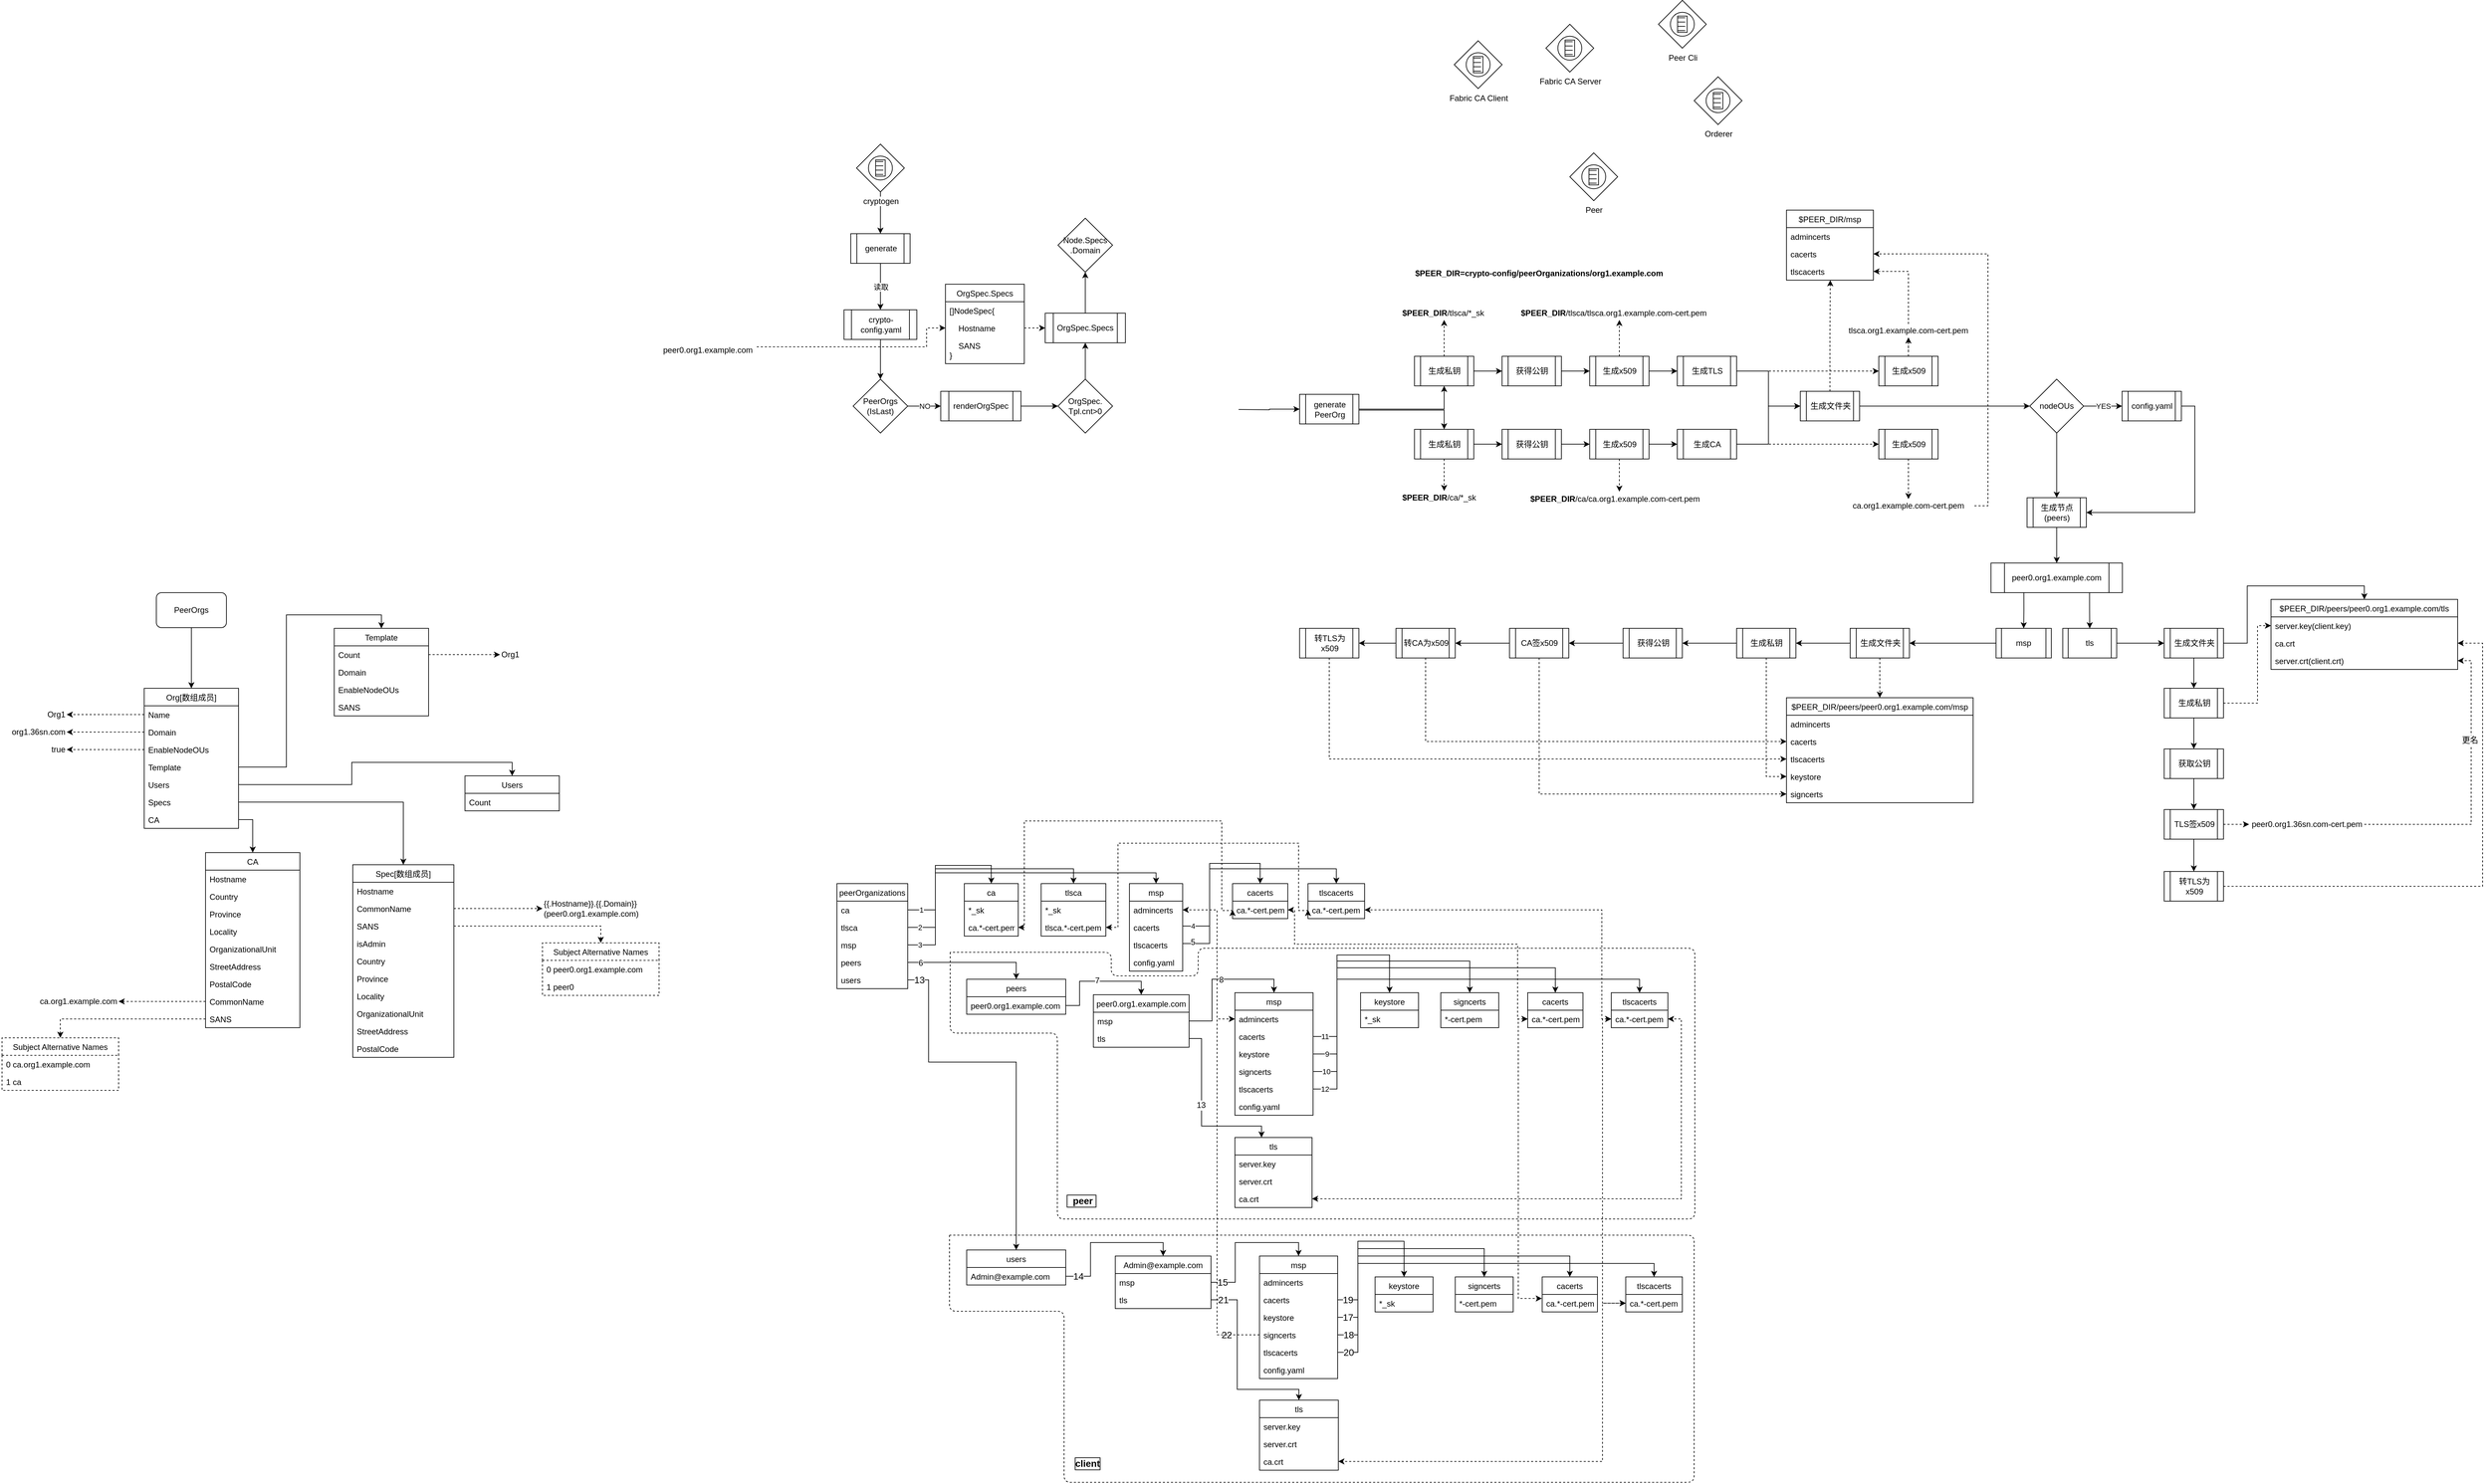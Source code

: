 <mxfile version="12.4.2" type="github" pages="1">
  <diagram id="f92AYcMgAs4UJ2Xm7mpZ" name="第 1 页">
    <mxGraphModel dx="3822" dy="794" grid="0" gridSize="10" guides="1" tooltips="1" connect="1" arrows="1" fold="1" page="0" pageScale="1" pageWidth="827" pageHeight="1169" math="0" shadow="0">
      <root>
        <mxCell id="0"/>
        <mxCell id="1" parent="0"/>
        <mxCell id="DQnRa8WI4qb7TQZ2dNu7-1" value="Fabric CA Server" style="shape=mxgraph.bpmn.shape;html=1;verticalLabelPosition=bottom;labelBackgroundColor=#ffffff;verticalAlign=top;align=center;perimeter=rhombusPerimeter;background=gateway;outlineConnect=0;outline=standard;symbol=conditional;" parent="1" vertex="1">
          <mxGeometry x="248" y="334" width="71" height="71" as="geometry"/>
        </mxCell>
        <mxCell id="DQnRa8WI4qb7TQZ2dNu7-2" value="Orderer" style="shape=mxgraph.bpmn.shape;html=1;verticalLabelPosition=bottom;labelBackgroundColor=#ffffff;verticalAlign=top;align=center;perimeter=rhombusPerimeter;background=gateway;outlineConnect=0;outline=standard;symbol=conditional;" parent="1" vertex="1">
          <mxGeometry x="468" y="412" width="71" height="71" as="geometry"/>
        </mxCell>
        <mxCell id="DQnRa8WI4qb7TQZ2dNu7-3" value="Peer&lt;br&gt;" style="shape=mxgraph.bpmn.shape;html=1;verticalLabelPosition=bottom;labelBackgroundColor=#ffffff;verticalAlign=top;align=center;perimeter=rhombusPerimeter;background=gateway;outlineConnect=0;outline=standard;symbol=conditional;" parent="1" vertex="1">
          <mxGeometry x="283.5" y="525" width="71" height="71" as="geometry"/>
        </mxCell>
        <mxCell id="DQnRa8WI4qb7TQZ2dNu7-4" value="Fabric CA Client&lt;br&gt;" style="shape=mxgraph.bpmn.shape;html=1;verticalLabelPosition=bottom;labelBackgroundColor=#ffffff;verticalAlign=top;align=center;perimeter=rhombusPerimeter;background=gateway;outlineConnect=0;outline=standard;symbol=conditional;" parent="1" vertex="1">
          <mxGeometry x="112" y="358.5" width="71" height="71" as="geometry"/>
        </mxCell>
        <mxCell id="DQnRa8WI4qb7TQZ2dNu7-5" value="Peer Cli" style="shape=mxgraph.bpmn.shape;html=1;verticalLabelPosition=bottom;labelBackgroundColor=#ffffff;verticalAlign=top;align=center;perimeter=rhombusPerimeter;background=gateway;outlineConnect=0;outline=standard;symbol=conditional;" parent="1" vertex="1">
          <mxGeometry x="415" y="298.5" width="71" height="71" as="geometry"/>
        </mxCell>
        <mxCell id="DQnRa8WI4qb7TQZ2dNu7-8" style="edgeStyle=orthogonalEdgeStyle;rounded=0;orthogonalLoop=1;jettySize=auto;html=1;exitX=0.994;exitY=0.534;exitDx=0;exitDy=0;exitPerimeter=0;" parent="1" source="2XtKdSQXf2IN935TtIKF-2" target="DQnRa8WI4qb7TQZ2dNu7-7" edge="1">
          <mxGeometry relative="1" as="geometry">
            <mxPoint x="-500" y="907" as="sourcePoint"/>
          </mxGeometry>
        </mxCell>
        <mxCell id="DQnRa8WI4qb7TQZ2dNu7-23" style="edgeStyle=orthogonalEdgeStyle;rounded=0;orthogonalLoop=1;jettySize=auto;html=1;exitX=1;exitY=0.5;exitDx=0;exitDy=0;" parent="1" source="2XtKdSQXf2IN935TtIKF-2" target="DQnRa8WI4qb7TQZ2dNu7-17" edge="1">
          <mxGeometry relative="1" as="geometry">
            <mxPoint x="-500" y="907" as="sourcePoint"/>
          </mxGeometry>
        </mxCell>
        <mxCell id="DQnRa8WI4qb7TQZ2dNu7-12" style="edgeStyle=orthogonalEdgeStyle;rounded=0;orthogonalLoop=1;jettySize=auto;html=1;exitX=1;exitY=0.5;exitDx=0;exitDy=0;" parent="1" source="DQnRa8WI4qb7TQZ2dNu7-7" target="DQnRa8WI4qb7TQZ2dNu7-10" edge="1">
          <mxGeometry relative="1" as="geometry"/>
        </mxCell>
        <mxCell id="srVyFLseQtnS1a-vOkP9-20" style="edgeStyle=orthogonalEdgeStyle;rounded=0;orthogonalLoop=1;jettySize=auto;html=1;exitX=0.5;exitY=1;exitDx=0;exitDy=0;dashed=1;" parent="1" source="DQnRa8WI4qb7TQZ2dNu7-7" target="srVyFLseQtnS1a-vOkP9-19" edge="1">
          <mxGeometry relative="1" as="geometry"/>
        </mxCell>
        <mxCell id="DQnRa8WI4qb7TQZ2dNu7-7" value="生成私钥" style="shape=process;whiteSpace=wrap;html=1;backgroundOutline=1;" parent="1" vertex="1">
          <mxGeometry x="53" y="935.5" width="88" height="44" as="geometry"/>
        </mxCell>
        <mxCell id="DQnRa8WI4qb7TQZ2dNu7-13" style="edgeStyle=orthogonalEdgeStyle;rounded=0;orthogonalLoop=1;jettySize=auto;html=1;exitX=1;exitY=0.5;exitDx=0;exitDy=0;" parent="1" source="DQnRa8WI4qb7TQZ2dNu7-10" target="DQnRa8WI4qb7TQZ2dNu7-11" edge="1">
          <mxGeometry relative="1" as="geometry"/>
        </mxCell>
        <mxCell id="DQnRa8WI4qb7TQZ2dNu7-10" value="获得公钥" style="shape=process;whiteSpace=wrap;html=1;backgroundOutline=1;" parent="1" vertex="1">
          <mxGeometry x="183" y="935.5" width="88" height="44" as="geometry"/>
        </mxCell>
        <mxCell id="DQnRa8WI4qb7TQZ2dNu7-15" style="edgeStyle=orthogonalEdgeStyle;rounded=0;orthogonalLoop=1;jettySize=auto;html=1;exitX=1;exitY=0.5;exitDx=0;exitDy=0;" parent="1" source="DQnRa8WI4qb7TQZ2dNu7-11" target="DQnRa8WI4qb7TQZ2dNu7-14" edge="1">
          <mxGeometry relative="1" as="geometry"/>
        </mxCell>
        <mxCell id="DQnRa8WI4qb7TQZ2dNu7-25" style="edgeStyle=orthogonalEdgeStyle;rounded=0;orthogonalLoop=1;jettySize=auto;html=1;exitX=0.5;exitY=1;exitDx=0;exitDy=0;dashed=1;" parent="1" source="DQnRa8WI4qb7TQZ2dNu7-11" edge="1">
          <mxGeometry relative="1" as="geometry">
            <mxPoint x="357" y="1028" as="targetPoint"/>
            <Array as="points">
              <mxPoint x="357" y="993"/>
              <mxPoint x="357" y="993"/>
            </Array>
          </mxGeometry>
        </mxCell>
        <mxCell id="DQnRa8WI4qb7TQZ2dNu7-11" value="生成x509" style="shape=process;whiteSpace=wrap;html=1;backgroundOutline=1;" parent="1" vertex="1">
          <mxGeometry x="313" y="935.5" width="88" height="44" as="geometry"/>
        </mxCell>
        <mxCell id="iKKrUd_esFu9r2qwNutK-3" style="edgeStyle=orthogonalEdgeStyle;rounded=0;orthogonalLoop=1;jettySize=auto;html=1;exitX=1;exitY=0.5;exitDx=0;exitDy=0;entryX=0;entryY=0.5;entryDx=0;entryDy=0;" parent="1" source="DQnRa8WI4qb7TQZ2dNu7-14" target="iKKrUd_esFu9r2qwNutK-1" edge="1">
          <mxGeometry relative="1" as="geometry"/>
        </mxCell>
        <mxCell id="iKKrUd_esFu9r2qwNutK-34" style="edgeStyle=orthogonalEdgeStyle;rounded=0;orthogonalLoop=1;jettySize=auto;html=1;exitX=1;exitY=0.5;exitDx=0;exitDy=0;dashed=1;" parent="1" source="DQnRa8WI4qb7TQZ2dNu7-14" target="iKKrUd_esFu9r2qwNutK-13" edge="1">
          <mxGeometry relative="1" as="geometry"/>
        </mxCell>
        <mxCell id="DQnRa8WI4qb7TQZ2dNu7-14" value="生成CA" style="shape=process;whiteSpace=wrap;html=1;backgroundOutline=1;" parent="1" vertex="1">
          <mxGeometry x="443" y="935.5" width="88" height="44" as="geometry"/>
        </mxCell>
        <mxCell id="DQnRa8WI4qb7TQZ2dNu7-16" style="edgeStyle=orthogonalEdgeStyle;rounded=0;orthogonalLoop=1;jettySize=auto;html=1;exitX=1;exitY=0.5;exitDx=0;exitDy=0;" parent="1" source="DQnRa8WI4qb7TQZ2dNu7-17" target="DQnRa8WI4qb7TQZ2dNu7-19" edge="1">
          <mxGeometry relative="1" as="geometry"/>
        </mxCell>
        <mxCell id="srVyFLseQtnS1a-vOkP9-18" style="edgeStyle=orthogonalEdgeStyle;rounded=0;orthogonalLoop=1;jettySize=auto;html=1;exitX=0.5;exitY=0;exitDx=0;exitDy=0;dashed=1;" parent="1" source="DQnRa8WI4qb7TQZ2dNu7-17" target="srVyFLseQtnS1a-vOkP9-17" edge="1">
          <mxGeometry relative="1" as="geometry"/>
        </mxCell>
        <mxCell id="DQnRa8WI4qb7TQZ2dNu7-17" value="生成私钥" style="shape=process;whiteSpace=wrap;html=1;backgroundOutline=1;" parent="1" vertex="1">
          <mxGeometry x="53" y="827" width="88" height="44" as="geometry"/>
        </mxCell>
        <mxCell id="DQnRa8WI4qb7TQZ2dNu7-18" style="edgeStyle=orthogonalEdgeStyle;rounded=0;orthogonalLoop=1;jettySize=auto;html=1;exitX=1;exitY=0.5;exitDx=0;exitDy=0;" parent="1" source="DQnRa8WI4qb7TQZ2dNu7-19" target="DQnRa8WI4qb7TQZ2dNu7-21" edge="1">
          <mxGeometry relative="1" as="geometry"/>
        </mxCell>
        <mxCell id="DQnRa8WI4qb7TQZ2dNu7-19" value="获得公钥" style="shape=process;whiteSpace=wrap;html=1;backgroundOutline=1;" parent="1" vertex="1">
          <mxGeometry x="183" y="827" width="88" height="44" as="geometry"/>
        </mxCell>
        <mxCell id="DQnRa8WI4qb7TQZ2dNu7-20" style="edgeStyle=orthogonalEdgeStyle;rounded=0;orthogonalLoop=1;jettySize=auto;html=1;exitX=1;exitY=0.5;exitDx=0;exitDy=0;" parent="1" source="DQnRa8WI4qb7TQZ2dNu7-21" target="DQnRa8WI4qb7TQZ2dNu7-22" edge="1">
          <mxGeometry relative="1" as="geometry"/>
        </mxCell>
        <mxCell id="DQnRa8WI4qb7TQZ2dNu7-27" style="edgeStyle=orthogonalEdgeStyle;rounded=0;orthogonalLoop=1;jettySize=auto;html=1;exitX=0.5;exitY=0;exitDx=0;exitDy=0;dashed=1;" parent="1" source="DQnRa8WI4qb7TQZ2dNu7-21" target="DQnRa8WI4qb7TQZ2dNu7-26" edge="1">
          <mxGeometry relative="1" as="geometry"/>
        </mxCell>
        <mxCell id="DQnRa8WI4qb7TQZ2dNu7-21" value="生成x509" style="shape=process;whiteSpace=wrap;html=1;backgroundOutline=1;" parent="1" vertex="1">
          <mxGeometry x="313" y="827" width="88" height="44" as="geometry"/>
        </mxCell>
        <mxCell id="iKKrUd_esFu9r2qwNutK-2" style="edgeStyle=orthogonalEdgeStyle;rounded=0;orthogonalLoop=1;jettySize=auto;html=1;exitX=1;exitY=0.5;exitDx=0;exitDy=0;entryX=0;entryY=0.5;entryDx=0;entryDy=0;" parent="1" source="DQnRa8WI4qb7TQZ2dNu7-22" target="iKKrUd_esFu9r2qwNutK-1" edge="1">
          <mxGeometry relative="1" as="geometry"/>
        </mxCell>
        <mxCell id="iKKrUd_esFu9r2qwNutK-33" style="edgeStyle=orthogonalEdgeStyle;rounded=0;orthogonalLoop=1;jettySize=auto;html=1;exitX=1;exitY=0.5;exitDx=0;exitDy=0;dashed=1;" parent="1" source="DQnRa8WI4qb7TQZ2dNu7-22" target="iKKrUd_esFu9r2qwNutK-17" edge="1">
          <mxGeometry relative="1" as="geometry"/>
        </mxCell>
        <mxCell id="DQnRa8WI4qb7TQZ2dNu7-22" value="生成TLS" style="shape=process;whiteSpace=wrap;html=1;backgroundOutline=1;" parent="1" vertex="1">
          <mxGeometry x="443" y="827" width="88" height="44" as="geometry"/>
        </mxCell>
        <mxCell id="DQnRa8WI4qb7TQZ2dNu7-24" value="&lt;span style=&quot;font-weight: 700 ; text-align: center&quot;&gt;$PEER_DIR&lt;/span&gt;/ca/ca.&lt;span style=&quot;text-align: center&quot;&gt;org1.example.com-cert.pem&lt;/span&gt;" style="text;html=1;strokeColor=none;fillColor=none;align=left;verticalAlign=middle;whiteSpace=wrap;rounded=0;" parent="1" vertex="1">
          <mxGeometry x="223" y="1029" width="268" height="20" as="geometry"/>
        </mxCell>
        <mxCell id="DQnRa8WI4qb7TQZ2dNu7-26" value="&lt;span style=&quot;font-weight: 700 ; text-align: center&quot;&gt;$PEER_DIR&lt;/span&gt;/tlsca/tlsca.&lt;span style=&quot;text-align: center&quot;&gt;org1.example.com-cert.pem&lt;/span&gt;" style="text;html=1;strokeColor=none;fillColor=none;align=left;verticalAlign=middle;whiteSpace=wrap;rounded=0;" parent="1" vertex="1">
          <mxGeometry x="209" y="753" width="296" height="20" as="geometry"/>
        </mxCell>
        <mxCell id="iKKrUd_esFu9r2qwNutK-39" style="edgeStyle=orthogonalEdgeStyle;rounded=0;orthogonalLoop=1;jettySize=auto;html=1;exitX=0.5;exitY=0;exitDx=0;exitDy=0;entryX=0.504;entryY=1;entryDx=0;entryDy=0;entryPerimeter=0;dashed=1;" parent="1" source="iKKrUd_esFu9r2qwNutK-1" target="iKKrUd_esFu9r2qwNutK-8" edge="1">
          <mxGeometry relative="1" as="geometry"/>
        </mxCell>
        <mxCell id="iKKrUd_esFu9r2qwNutK-40" style="edgeStyle=orthogonalEdgeStyle;rounded=0;orthogonalLoop=1;jettySize=auto;html=1;exitX=1;exitY=0.5;exitDx=0;exitDy=0;entryX=0;entryY=0.5;entryDx=0;entryDy=0;" parent="1" source="iKKrUd_esFu9r2qwNutK-1" target="iKKrUd_esFu9r2qwNutK-41" edge="1">
          <mxGeometry relative="1" as="geometry">
            <mxPoint x="981" y="901" as="targetPoint"/>
          </mxGeometry>
        </mxCell>
        <mxCell id="iKKrUd_esFu9r2qwNutK-1" value="生成文件夹" style="shape=process;whiteSpace=wrap;html=1;backgroundOutline=1;" parent="1" vertex="1">
          <mxGeometry x="625.5" y="879" width="88" height="44" as="geometry"/>
        </mxCell>
        <mxCell id="iKKrUd_esFu9r2qwNutK-5" value="$PEER_DIR/msp" style="swimlane;fontStyle=0;childLayout=stackLayout;horizontal=1;startSize=26;fillColor=none;horizontalStack=0;resizeParent=1;resizeParentMax=0;resizeLast=0;collapsible=1;marginBottom=0;" parent="1" vertex="1">
          <mxGeometry x="605" y="610" width="129" height="104" as="geometry"/>
        </mxCell>
        <mxCell id="iKKrUd_esFu9r2qwNutK-6" value="admincerts" style="text;strokeColor=none;fillColor=none;align=left;verticalAlign=top;spacingLeft=4;spacingRight=4;overflow=hidden;rotatable=0;points=[[0,0.5],[1,0.5]];portConstraint=eastwest;" parent="iKKrUd_esFu9r2qwNutK-5" vertex="1">
          <mxGeometry y="26" width="129" height="26" as="geometry"/>
        </mxCell>
        <mxCell id="iKKrUd_esFu9r2qwNutK-7" value="cacerts" style="text;strokeColor=none;fillColor=none;align=left;verticalAlign=top;spacingLeft=4;spacingRight=4;overflow=hidden;rotatable=0;points=[[0,0.5],[1,0.5]];portConstraint=eastwest;" parent="iKKrUd_esFu9r2qwNutK-5" vertex="1">
          <mxGeometry y="52" width="129" height="26" as="geometry"/>
        </mxCell>
        <mxCell id="iKKrUd_esFu9r2qwNutK-8" value="tlscacerts" style="text;strokeColor=none;fillColor=none;align=left;verticalAlign=top;spacingLeft=4;spacingRight=4;overflow=hidden;rotatable=0;points=[[0,0.5],[1,0.5]];portConstraint=eastwest;" parent="iKKrUd_esFu9r2qwNutK-5" vertex="1">
          <mxGeometry y="78" width="129" height="26" as="geometry"/>
        </mxCell>
        <mxCell id="iKKrUd_esFu9r2qwNutK-12" value="$PEER_DIR=&lt;span style=&quot;text-align: left&quot;&gt;crypto-config/peerOrganizations/org1.example.com&lt;/span&gt;" style="text;html=1;strokeColor=none;fillColor=none;align=center;verticalAlign=middle;whiteSpace=wrap;rounded=0;fontStyle=1" parent="1" vertex="1">
          <mxGeometry x="47" y="694" width="382" height="20" as="geometry"/>
        </mxCell>
        <mxCell id="iKKrUd_esFu9r2qwNutK-35" style="edgeStyle=orthogonalEdgeStyle;rounded=0;orthogonalLoop=1;jettySize=auto;html=1;exitX=0.5;exitY=1;exitDx=0;exitDy=0;entryX=0.5;entryY=0;entryDx=0;entryDy=0;dashed=1;" parent="1" source="iKKrUd_esFu9r2qwNutK-13" target="iKKrUd_esFu9r2qwNutK-31" edge="1">
          <mxGeometry relative="1" as="geometry"/>
        </mxCell>
        <mxCell id="iKKrUd_esFu9r2qwNutK-13" value="生成x509" style="shape=process;whiteSpace=wrap;html=1;backgroundOutline=1;" parent="1" vertex="1">
          <mxGeometry x="742" y="935.5" width="88" height="44" as="geometry"/>
        </mxCell>
        <mxCell id="iKKrUd_esFu9r2qwNutK-36" style="edgeStyle=orthogonalEdgeStyle;rounded=0;orthogonalLoop=1;jettySize=auto;html=1;exitX=0.5;exitY=0;exitDx=0;exitDy=0;dashed=1;" parent="1" source="iKKrUd_esFu9r2qwNutK-17" target="iKKrUd_esFu9r2qwNutK-29" edge="1">
          <mxGeometry relative="1" as="geometry"/>
        </mxCell>
        <mxCell id="iKKrUd_esFu9r2qwNutK-17" value="生成x509" style="shape=process;whiteSpace=wrap;html=1;backgroundOutline=1;" parent="1" vertex="1">
          <mxGeometry x="742" y="827" width="88" height="44" as="geometry"/>
        </mxCell>
        <mxCell id="iKKrUd_esFu9r2qwNutK-37" style="edgeStyle=orthogonalEdgeStyle;rounded=0;orthogonalLoop=1;jettySize=auto;html=1;exitX=0.5;exitY=0;exitDx=0;exitDy=0;entryX=1;entryY=0.5;entryDx=0;entryDy=0;dashed=1;" parent="1" source="iKKrUd_esFu9r2qwNutK-29" target="iKKrUd_esFu9r2qwNutK-8" edge="1">
          <mxGeometry relative="1" as="geometry"/>
        </mxCell>
        <mxCell id="iKKrUd_esFu9r2qwNutK-29" value="&lt;span style=&quot;text-align: left&quot;&gt;tlsca.&lt;/span&gt;org1.example.com-cert.pem" style="text;html=1;strokeColor=none;fillColor=none;align=center;verticalAlign=middle;whiteSpace=wrap;rounded=0;" parent="1" vertex="1">
          <mxGeometry x="688" y="779" width="196" height="20" as="geometry"/>
        </mxCell>
        <mxCell id="iKKrUd_esFu9r2qwNutK-38" style="edgeStyle=orthogonalEdgeStyle;rounded=0;orthogonalLoop=1;jettySize=auto;html=1;exitX=1;exitY=0.5;exitDx=0;exitDy=0;entryX=1;entryY=0.5;entryDx=0;entryDy=0;dashed=1;" parent="1" source="iKKrUd_esFu9r2qwNutK-31" target="iKKrUd_esFu9r2qwNutK-7" edge="1">
          <mxGeometry relative="1" as="geometry"/>
        </mxCell>
        <mxCell id="iKKrUd_esFu9r2qwNutK-31" value="&lt;span style=&quot;text-align: left&quot;&gt;ca.&lt;/span&gt;org1.example.com-cert.pem" style="text;html=1;strokeColor=none;fillColor=none;align=center;verticalAlign=middle;whiteSpace=wrap;rounded=0;" parent="1" vertex="1">
          <mxGeometry x="688" y="1039" width="196" height="20" as="geometry"/>
        </mxCell>
        <mxCell id="iKKrUd_esFu9r2qwNutK-43" value="YES" style="edgeStyle=orthogonalEdgeStyle;rounded=0;orthogonalLoop=1;jettySize=auto;html=1;exitX=1;exitY=0.5;exitDx=0;exitDy=0;entryX=0;entryY=0.5;entryDx=0;entryDy=0;" parent="1" source="iKKrUd_esFu9r2qwNutK-41" target="iKKrUd_esFu9r2qwNutK-42" edge="1">
          <mxGeometry relative="1" as="geometry"/>
        </mxCell>
        <mxCell id="iKKrUd_esFu9r2qwNutK-45" style="edgeStyle=orthogonalEdgeStyle;rounded=0;orthogonalLoop=1;jettySize=auto;html=1;exitX=0.5;exitY=1;exitDx=0;exitDy=0;" parent="1" source="iKKrUd_esFu9r2qwNutK-41" target="iKKrUd_esFu9r2qwNutK-44" edge="1">
          <mxGeometry relative="1" as="geometry"/>
        </mxCell>
        <mxCell id="iKKrUd_esFu9r2qwNutK-41" value="nodeOUs" style="rhombus;whiteSpace=wrap;html=1;" parent="1" vertex="1">
          <mxGeometry x="966" y="861" width="80" height="80" as="geometry"/>
        </mxCell>
        <mxCell id="iKKrUd_esFu9r2qwNutK-46" style="edgeStyle=orthogonalEdgeStyle;rounded=0;orthogonalLoop=1;jettySize=auto;html=1;exitX=1;exitY=0.5;exitDx=0;exitDy=0;entryX=1;entryY=0.5;entryDx=0;entryDy=0;" parent="1" source="iKKrUd_esFu9r2qwNutK-42" target="iKKrUd_esFu9r2qwNutK-44" edge="1">
          <mxGeometry relative="1" as="geometry"/>
        </mxCell>
        <mxCell id="iKKrUd_esFu9r2qwNutK-42" value="config.yaml" style="shape=process;whiteSpace=wrap;html=1;backgroundOutline=1;" parent="1" vertex="1">
          <mxGeometry x="1103" y="879" width="88" height="44" as="geometry"/>
        </mxCell>
        <mxCell id="iKKrUd_esFu9r2qwNutK-48" style="edgeStyle=orthogonalEdgeStyle;rounded=0;orthogonalLoop=1;jettySize=auto;html=1;exitX=0.5;exitY=1;exitDx=0;exitDy=0;" parent="1" source="iKKrUd_esFu9r2qwNutK-44" target="iKKrUd_esFu9r2qwNutK-47" edge="1">
          <mxGeometry relative="1" as="geometry"/>
        </mxCell>
        <mxCell id="iKKrUd_esFu9r2qwNutK-44" value="生成节点(peers)" style="shape=process;whiteSpace=wrap;html=1;backgroundOutline=1;" parent="1" vertex="1">
          <mxGeometry x="962" y="1037" width="88" height="44" as="geometry"/>
        </mxCell>
        <mxCell id="iKKrUd_esFu9r2qwNutK-51" style="edgeStyle=orthogonalEdgeStyle;rounded=0;orthogonalLoop=1;jettySize=auto;html=1;exitX=0.25;exitY=1;exitDx=0;exitDy=0;" parent="1" source="iKKrUd_esFu9r2qwNutK-47" target="iKKrUd_esFu9r2qwNutK-49" edge="1">
          <mxGeometry relative="1" as="geometry"/>
        </mxCell>
        <mxCell id="iKKrUd_esFu9r2qwNutK-52" style="edgeStyle=orthogonalEdgeStyle;rounded=0;orthogonalLoop=1;jettySize=auto;html=1;exitX=0.75;exitY=1;exitDx=0;exitDy=0;" parent="1" source="iKKrUd_esFu9r2qwNutK-47" target="iKKrUd_esFu9r2qwNutK-50" edge="1">
          <mxGeometry relative="1" as="geometry"/>
        </mxCell>
        <mxCell id="iKKrUd_esFu9r2qwNutK-47" value="peer0.org1.example.com" style="shape=process;whiteSpace=wrap;html=1;backgroundOutline=1;" parent="1" vertex="1">
          <mxGeometry x="908.5" y="1134" width="195" height="44" as="geometry"/>
        </mxCell>
        <mxCell id="iKKrUd_esFu9r2qwNutK-54" style="edgeStyle=orthogonalEdgeStyle;rounded=0;orthogonalLoop=1;jettySize=auto;html=1;exitX=0;exitY=0.5;exitDx=0;exitDy=0;entryX=1;entryY=0.5;entryDx=0;entryDy=0;" parent="1" source="iKKrUd_esFu9r2qwNutK-49" target="iKKrUd_esFu9r2qwNutK-53" edge="1">
          <mxGeometry relative="1" as="geometry"/>
        </mxCell>
        <mxCell id="iKKrUd_esFu9r2qwNutK-49" value="msp" style="shape=process;whiteSpace=wrap;html=1;backgroundOutline=1;" parent="1" vertex="1">
          <mxGeometry x="916" y="1231" width="82" height="44" as="geometry"/>
        </mxCell>
        <mxCell id="iKKrUd_esFu9r2qwNutK-82" style="edgeStyle=orthogonalEdgeStyle;rounded=0;orthogonalLoop=1;jettySize=auto;html=1;exitX=1;exitY=0.5;exitDx=0;exitDy=0;" parent="1" source="iKKrUd_esFu9r2qwNutK-50" target="iKKrUd_esFu9r2qwNutK-81" edge="1">
          <mxGeometry relative="1" as="geometry"/>
        </mxCell>
        <mxCell id="iKKrUd_esFu9r2qwNutK-50" value="tls" style="shape=process;whiteSpace=wrap;html=1;backgroundOutline=1;" parent="1" vertex="1">
          <mxGeometry x="1015" y="1231" width="80" height="44" as="geometry"/>
        </mxCell>
        <mxCell id="iKKrUd_esFu9r2qwNutK-60" style="edgeStyle=orthogonalEdgeStyle;rounded=0;orthogonalLoop=1;jettySize=auto;html=1;exitX=0.5;exitY=1;exitDx=0;exitDy=0;dashed=1;" parent="1" source="iKKrUd_esFu9r2qwNutK-53" target="iKKrUd_esFu9r2qwNutK-56" edge="1">
          <mxGeometry relative="1" as="geometry"/>
        </mxCell>
        <mxCell id="iKKrUd_esFu9r2qwNutK-64" style="edgeStyle=orthogonalEdgeStyle;rounded=0;orthogonalLoop=1;jettySize=auto;html=1;exitX=0;exitY=0.5;exitDx=0;exitDy=0;" parent="1" source="iKKrUd_esFu9r2qwNutK-53" target="iKKrUd_esFu9r2qwNutK-63" edge="1">
          <mxGeometry relative="1" as="geometry"/>
        </mxCell>
        <mxCell id="iKKrUd_esFu9r2qwNutK-53" value="生成文件夹" style="shape=process;whiteSpace=wrap;html=1;backgroundOutline=1;" parent="1" vertex="1">
          <mxGeometry x="699.5" y="1231" width="88" height="44" as="geometry"/>
        </mxCell>
        <mxCell id="iKKrUd_esFu9r2qwNutK-56" value="$PEER_DIR/peers/peer0.org1.example.com/msp" style="swimlane;fontStyle=0;childLayout=stackLayout;horizontal=1;startSize=26;fillColor=none;horizontalStack=0;resizeParent=1;resizeParentMax=0;resizeLast=0;collapsible=1;marginBottom=0;" parent="1" vertex="1">
          <mxGeometry x="605" y="1334" width="277" height="156" as="geometry"/>
        </mxCell>
        <mxCell id="iKKrUd_esFu9r2qwNutK-57" value="admincerts" style="text;strokeColor=none;fillColor=none;align=left;verticalAlign=top;spacingLeft=4;spacingRight=4;overflow=hidden;rotatable=0;points=[[0,0.5],[1,0.5]];portConstraint=eastwest;" parent="iKKrUd_esFu9r2qwNutK-56" vertex="1">
          <mxGeometry y="26" width="277" height="26" as="geometry"/>
        </mxCell>
        <mxCell id="iKKrUd_esFu9r2qwNutK-58" value="cacerts" style="text;strokeColor=none;fillColor=none;align=left;verticalAlign=top;spacingLeft=4;spacingRight=4;overflow=hidden;rotatable=0;points=[[0,0.5],[1,0.5]];portConstraint=eastwest;" parent="iKKrUd_esFu9r2qwNutK-56" vertex="1">
          <mxGeometry y="52" width="277" height="26" as="geometry"/>
        </mxCell>
        <mxCell id="iKKrUd_esFu9r2qwNutK-59" value="tlscacerts" style="text;strokeColor=none;fillColor=none;align=left;verticalAlign=top;spacingLeft=4;spacingRight=4;overflow=hidden;rotatable=0;points=[[0,0.5],[1,0.5]];portConstraint=eastwest;" parent="iKKrUd_esFu9r2qwNutK-56" vertex="1">
          <mxGeometry y="78" width="277" height="26" as="geometry"/>
        </mxCell>
        <mxCell id="iKKrUd_esFu9r2qwNutK-61" value="keystore" style="text;strokeColor=none;fillColor=none;align=left;verticalAlign=top;spacingLeft=4;spacingRight=4;overflow=hidden;rotatable=0;points=[[0,0.5],[1,0.5]];portConstraint=eastwest;" parent="iKKrUd_esFu9r2qwNutK-56" vertex="1">
          <mxGeometry y="104" width="277" height="26" as="geometry"/>
        </mxCell>
        <mxCell id="iKKrUd_esFu9r2qwNutK-62" value="signcerts" style="text;strokeColor=none;fillColor=none;align=left;verticalAlign=top;spacingLeft=4;spacingRight=4;overflow=hidden;rotatable=0;points=[[0,0.5],[1,0.5]];portConstraint=eastwest;" parent="iKKrUd_esFu9r2qwNutK-56" vertex="1">
          <mxGeometry y="130" width="277" height="26" as="geometry"/>
        </mxCell>
        <mxCell id="iKKrUd_esFu9r2qwNutK-65" style="edgeStyle=orthogonalEdgeStyle;rounded=0;orthogonalLoop=1;jettySize=auto;html=1;exitX=0.5;exitY=1;exitDx=0;exitDy=0;entryX=0;entryY=0.5;entryDx=0;entryDy=0;dashed=1;" parent="1" source="iKKrUd_esFu9r2qwNutK-63" target="iKKrUd_esFu9r2qwNutK-61" edge="1">
          <mxGeometry relative="1" as="geometry"/>
        </mxCell>
        <mxCell id="iKKrUd_esFu9r2qwNutK-67" style="edgeStyle=orthogonalEdgeStyle;rounded=0;orthogonalLoop=1;jettySize=auto;html=1;exitX=0;exitY=0.5;exitDx=0;exitDy=0;" parent="1" source="iKKrUd_esFu9r2qwNutK-63" target="iKKrUd_esFu9r2qwNutK-66" edge="1">
          <mxGeometry relative="1" as="geometry"/>
        </mxCell>
        <mxCell id="iKKrUd_esFu9r2qwNutK-63" value="生成私钥" style="shape=process;whiteSpace=wrap;html=1;backgroundOutline=1;" parent="1" vertex="1">
          <mxGeometry x="531" y="1231" width="88" height="44" as="geometry"/>
        </mxCell>
        <mxCell id="iKKrUd_esFu9r2qwNutK-69" style="edgeStyle=orthogonalEdgeStyle;rounded=0;orthogonalLoop=1;jettySize=auto;html=1;exitX=0;exitY=0.5;exitDx=0;exitDy=0;" parent="1" source="iKKrUd_esFu9r2qwNutK-66" target="iKKrUd_esFu9r2qwNutK-68" edge="1">
          <mxGeometry relative="1" as="geometry"/>
        </mxCell>
        <mxCell id="iKKrUd_esFu9r2qwNutK-66" value="获得公钥" style="shape=process;whiteSpace=wrap;html=1;backgroundOutline=1;" parent="1" vertex="1">
          <mxGeometry x="362.5" y="1231" width="88" height="44" as="geometry"/>
        </mxCell>
        <mxCell id="iKKrUd_esFu9r2qwNutK-70" style="edgeStyle=orthogonalEdgeStyle;rounded=0;orthogonalLoop=1;jettySize=auto;html=1;exitX=0.5;exitY=1;exitDx=0;exitDy=0;entryX=0;entryY=0.5;entryDx=0;entryDy=0;dashed=1;" parent="1" source="iKKrUd_esFu9r2qwNutK-68" target="iKKrUd_esFu9r2qwNutK-62" edge="1">
          <mxGeometry relative="1" as="geometry"/>
        </mxCell>
        <mxCell id="iKKrUd_esFu9r2qwNutK-98" style="edgeStyle=orthogonalEdgeStyle;rounded=0;orthogonalLoop=1;jettySize=auto;html=1;exitX=0;exitY=0.5;exitDx=0;exitDy=0;" parent="1" source="iKKrUd_esFu9r2qwNutK-68" target="iKKrUd_esFu9r2qwNutK-97" edge="1">
          <mxGeometry relative="1" as="geometry"/>
        </mxCell>
        <mxCell id="iKKrUd_esFu9r2qwNutK-68" value="CA签x509" style="shape=process;whiteSpace=wrap;html=1;backgroundOutline=1;" parent="1" vertex="1">
          <mxGeometry x="194" y="1231" width="88" height="44" as="geometry"/>
        </mxCell>
        <mxCell id="iKKrUd_esFu9r2qwNutK-75" value="$PEER_DIR/peers/peer0.org1.example.com/tls" style="swimlane;fontStyle=0;childLayout=stackLayout;horizontal=1;startSize=26;fillColor=none;horizontalStack=0;resizeParent=1;resizeParentMax=0;resizeLast=0;collapsible=1;marginBottom=0;" parent="1" vertex="1">
          <mxGeometry x="1324" y="1188" width="277" height="104" as="geometry"/>
        </mxCell>
        <mxCell id="iKKrUd_esFu9r2qwNutK-78" value="server.key(client.key)" style="text;strokeColor=none;fillColor=none;align=left;verticalAlign=top;spacingLeft=4;spacingRight=4;overflow=hidden;rotatable=0;points=[[0,0.5],[1,0.5]];portConstraint=eastwest;" parent="iKKrUd_esFu9r2qwNutK-75" vertex="1">
          <mxGeometry y="26" width="277" height="26" as="geometry"/>
        </mxCell>
        <mxCell id="iKKrUd_esFu9r2qwNutK-79" value="ca.crt" style="text;strokeColor=none;fillColor=none;align=left;verticalAlign=top;spacingLeft=4;spacingRight=4;overflow=hidden;rotatable=0;points=[[0,0.5],[1,0.5]];portConstraint=eastwest;" parent="iKKrUd_esFu9r2qwNutK-75" vertex="1">
          <mxGeometry y="52" width="277" height="26" as="geometry"/>
        </mxCell>
        <mxCell id="iKKrUd_esFu9r2qwNutK-80" value="server.crt(client.crt)" style="text;strokeColor=none;fillColor=none;align=left;verticalAlign=top;spacingLeft=4;spacingRight=4;overflow=hidden;rotatable=0;points=[[0,0.5],[1,0.5]];portConstraint=eastwest;" parent="iKKrUd_esFu9r2qwNutK-75" vertex="1">
          <mxGeometry y="78" width="277" height="26" as="geometry"/>
        </mxCell>
        <mxCell id="iKKrUd_esFu9r2qwNutK-83" style="edgeStyle=orthogonalEdgeStyle;rounded=0;orthogonalLoop=1;jettySize=auto;html=1;exitX=1;exitY=0.5;exitDx=0;exitDy=0;entryX=0.5;entryY=0;entryDx=0;entryDy=0;" parent="1" source="iKKrUd_esFu9r2qwNutK-81" target="iKKrUd_esFu9r2qwNutK-75" edge="1">
          <mxGeometry relative="1" as="geometry"/>
        </mxCell>
        <mxCell id="iKKrUd_esFu9r2qwNutK-85" style="edgeStyle=orthogonalEdgeStyle;rounded=0;orthogonalLoop=1;jettySize=auto;html=1;exitX=0.5;exitY=1;exitDx=0;exitDy=0;" parent="1" source="iKKrUd_esFu9r2qwNutK-81" target="iKKrUd_esFu9r2qwNutK-84" edge="1">
          <mxGeometry relative="1" as="geometry"/>
        </mxCell>
        <mxCell id="iKKrUd_esFu9r2qwNutK-81" value="生成文件夹" style="shape=process;whiteSpace=wrap;html=1;backgroundOutline=1;" parent="1" vertex="1">
          <mxGeometry x="1165.5" y="1231" width="88" height="44" as="geometry"/>
        </mxCell>
        <mxCell id="iKKrUd_esFu9r2qwNutK-103" style="edgeStyle=orthogonalEdgeStyle;rounded=0;orthogonalLoop=1;jettySize=auto;html=1;exitX=1;exitY=0.5;exitDx=0;exitDy=0;dashed=1;" parent="1" source="iKKrUd_esFu9r2qwNutK-84" target="iKKrUd_esFu9r2qwNutK-78" edge="1">
          <mxGeometry relative="1" as="geometry">
            <Array as="points">
              <mxPoint x="1304" y="1342"/>
              <mxPoint x="1304" y="1227"/>
            </Array>
          </mxGeometry>
        </mxCell>
        <mxCell id="iKKrUd_esFu9r2qwNutK-105" style="edgeStyle=orthogonalEdgeStyle;rounded=0;orthogonalLoop=1;jettySize=auto;html=1;exitX=0.5;exitY=1;exitDx=0;exitDy=0;entryX=0.5;entryY=0;entryDx=0;entryDy=0;" parent="1" source="iKKrUd_esFu9r2qwNutK-84" target="iKKrUd_esFu9r2qwNutK-104" edge="1">
          <mxGeometry relative="1" as="geometry"/>
        </mxCell>
        <mxCell id="iKKrUd_esFu9r2qwNutK-84" value="生成私钥" style="shape=process;whiteSpace=wrap;html=1;backgroundOutline=1;" parent="1" vertex="1">
          <mxGeometry x="1165.5" y="1320" width="88" height="44" as="geometry"/>
        </mxCell>
        <mxCell id="iKKrUd_esFu9r2qwNutK-89" style="edgeStyle=orthogonalEdgeStyle;rounded=0;orthogonalLoop=1;jettySize=auto;html=1;exitX=1;exitY=0.5;exitDx=0;exitDy=0;dashed=1;entryX=0;entryY=0.5;entryDx=0;entryDy=0;" parent="1" source="iKKrUd_esFu9r2qwNutK-86" target="iKKrUd_esFu9r2qwNutK-88" edge="1">
          <mxGeometry relative="1" as="geometry">
            <mxPoint x="1289" y="1522" as="targetPoint"/>
          </mxGeometry>
        </mxCell>
        <mxCell id="iKKrUd_esFu9r2qwNutK-96" style="edgeStyle=orthogonalEdgeStyle;rounded=0;orthogonalLoop=1;jettySize=auto;html=1;exitX=0.5;exitY=1;exitDx=0;exitDy=0;entryX=0.5;entryY=0;entryDx=0;entryDy=0;" parent="1" source="iKKrUd_esFu9r2qwNutK-86" target="iKKrUd_esFu9r2qwNutK-94" edge="1">
          <mxGeometry relative="1" as="geometry"/>
        </mxCell>
        <mxCell id="iKKrUd_esFu9r2qwNutK-86" value="TLS签x509" style="shape=process;whiteSpace=wrap;html=1;backgroundOutline=1;" parent="1" vertex="1">
          <mxGeometry x="1165.5" y="1500" width="88" height="44" as="geometry"/>
        </mxCell>
        <mxCell id="iKKrUd_esFu9r2qwNutK-90" style="edgeStyle=orthogonalEdgeStyle;rounded=0;orthogonalLoop=1;jettySize=auto;html=1;exitX=1;exitY=0.5;exitDx=0;exitDy=0;entryX=1;entryY=0.5;entryDx=0;entryDy=0;dashed=1;" parent="1" source="iKKrUd_esFu9r2qwNutK-88" target="iKKrUd_esFu9r2qwNutK-80" edge="1">
          <mxGeometry relative="1" as="geometry">
            <Array as="points">
              <mxPoint x="1621" y="1522"/>
              <mxPoint x="1621" y="1279"/>
            </Array>
          </mxGeometry>
        </mxCell>
        <mxCell id="iKKrUd_esFu9r2qwNutK-91" value="更名" style="text;html=1;align=center;verticalAlign=middle;resizable=0;points=[];;labelBackgroundColor=#ffffff;" parent="iKKrUd_esFu9r2qwNutK-90" vertex="1" connectable="0">
          <mxGeometry x="0.345" y="2" relative="1" as="geometry">
            <mxPoint as="offset"/>
          </mxGeometry>
        </mxCell>
        <mxCell id="iKKrUd_esFu9r2qwNutK-88" value="&lt;div style=&quot;text-align: left&quot;&gt;&lt;span&gt;peer0.org1.36sn.com-cert.pem&lt;/span&gt;&lt;/div&gt;" style="text;html=1;strokeColor=none;fillColor=none;align=center;verticalAlign=middle;whiteSpace=wrap;rounded=0;" parent="1" vertex="1">
          <mxGeometry x="1291.5" y="1512" width="171" height="20" as="geometry"/>
        </mxCell>
        <mxCell id="iKKrUd_esFu9r2qwNutK-95" style="edgeStyle=orthogonalEdgeStyle;rounded=0;orthogonalLoop=1;jettySize=auto;html=1;exitX=1;exitY=0.5;exitDx=0;exitDy=0;dashed=1;entryX=1;entryY=0.5;entryDx=0;entryDy=0;" parent="1" source="iKKrUd_esFu9r2qwNutK-94" target="iKKrUd_esFu9r2qwNutK-79" edge="1">
          <mxGeometry relative="1" as="geometry">
            <mxPoint x="1644" y="1261" as="targetPoint"/>
            <Array as="points">
              <mxPoint x="1638" y="1614"/>
              <mxPoint x="1638" y="1253"/>
            </Array>
          </mxGeometry>
        </mxCell>
        <mxCell id="iKKrUd_esFu9r2qwNutK-94" value="转TLS为x509" style="shape=process;whiteSpace=wrap;html=1;backgroundOutline=1;" parent="1" vertex="1">
          <mxGeometry x="1165.5" y="1592" width="88" height="44" as="geometry"/>
        </mxCell>
        <mxCell id="iKKrUd_esFu9r2qwNutK-99" style="edgeStyle=orthogonalEdgeStyle;rounded=0;orthogonalLoop=1;jettySize=auto;html=1;exitX=0.5;exitY=1;exitDx=0;exitDy=0;entryX=0;entryY=0.5;entryDx=0;entryDy=0;dashed=1;" parent="1" source="iKKrUd_esFu9r2qwNutK-97" target="iKKrUd_esFu9r2qwNutK-58" edge="1">
          <mxGeometry relative="1" as="geometry"/>
        </mxCell>
        <mxCell id="iKKrUd_esFu9r2qwNutK-102" style="edgeStyle=orthogonalEdgeStyle;rounded=0;orthogonalLoop=1;jettySize=auto;html=1;exitX=0;exitY=0.5;exitDx=0;exitDy=0;" parent="1" source="iKKrUd_esFu9r2qwNutK-97" target="iKKrUd_esFu9r2qwNutK-100" edge="1">
          <mxGeometry relative="1" as="geometry"/>
        </mxCell>
        <mxCell id="iKKrUd_esFu9r2qwNutK-97" value="转CA为x509" style="shape=process;whiteSpace=wrap;html=1;backgroundOutline=1;" parent="1" vertex="1">
          <mxGeometry x="25.5" y="1231" width="88" height="44" as="geometry"/>
        </mxCell>
        <mxCell id="iKKrUd_esFu9r2qwNutK-101" style="edgeStyle=orthogonalEdgeStyle;rounded=0;orthogonalLoop=1;jettySize=auto;html=1;exitX=0.5;exitY=1;exitDx=0;exitDy=0;dashed=1;" parent="1" source="iKKrUd_esFu9r2qwNutK-100" target="iKKrUd_esFu9r2qwNutK-59" edge="1">
          <mxGeometry relative="1" as="geometry"/>
        </mxCell>
        <mxCell id="iKKrUd_esFu9r2qwNutK-100" value="转TLS为x509" style="shape=process;whiteSpace=wrap;html=1;backgroundOutline=1;" parent="1" vertex="1">
          <mxGeometry x="-117.5" y="1231" width="88" height="44" as="geometry"/>
        </mxCell>
        <mxCell id="iKKrUd_esFu9r2qwNutK-106" style="edgeStyle=orthogonalEdgeStyle;rounded=0;orthogonalLoop=1;jettySize=auto;html=1;exitX=0.5;exitY=1;exitDx=0;exitDy=0;" parent="1" source="iKKrUd_esFu9r2qwNutK-104" target="iKKrUd_esFu9r2qwNutK-86" edge="1">
          <mxGeometry relative="1" as="geometry"/>
        </mxCell>
        <mxCell id="iKKrUd_esFu9r2qwNutK-104" value="获取公钥" style="shape=process;whiteSpace=wrap;html=1;backgroundOutline=1;" parent="1" vertex="1">
          <mxGeometry x="1165.5" y="1410" width="88" height="44" as="geometry"/>
        </mxCell>
        <mxCell id="2XtKdSQXf2IN935TtIKF-15" style="edgeStyle=orthogonalEdgeStyle;rounded=0;orthogonalLoop=1;jettySize=auto;html=1;exitX=0.5;exitY=1;exitDx=0;exitDy=0;entryX=0.5;entryY=0;entryDx=0;entryDy=0;" parent="1" source="2XtKdSQXf2IN935TtIKF-1" target="2XtKdSQXf2IN935TtIKF-3" edge="1">
          <mxGeometry relative="1" as="geometry"/>
        </mxCell>
        <mxCell id="2XtKdSQXf2IN935TtIKF-1" value="cryptogen" style="shape=mxgraph.bpmn.shape;html=1;verticalLabelPosition=bottom;labelBackgroundColor=#ffffff;verticalAlign=top;align=center;perimeter=rhombusPerimeter;background=gateway;outlineConnect=0;outline=standard;symbol=conditional;" parent="1" vertex="1">
          <mxGeometry x="-775" y="512" width="71" height="71" as="geometry"/>
        </mxCell>
        <mxCell id="2XtKdSQXf2IN935TtIKF-2" value="generate&lt;br&gt;PeerOrg" style="shape=process;whiteSpace=wrap;html=1;backgroundOutline=1;" parent="1" vertex="1">
          <mxGeometry x="-117.5" y="883.5" width="88" height="44" as="geometry"/>
        </mxCell>
        <mxCell id="2XtKdSQXf2IN935TtIKF-5" value="读取" style="edgeStyle=orthogonalEdgeStyle;rounded=0;orthogonalLoop=1;jettySize=auto;html=1;exitX=0.5;exitY=1;exitDx=0;exitDy=0;" parent="1" source="2XtKdSQXf2IN935TtIKF-3" target="2XtKdSQXf2IN935TtIKF-4" edge="1">
          <mxGeometry relative="1" as="geometry"/>
        </mxCell>
        <mxCell id="2XtKdSQXf2IN935TtIKF-3" value="generate" style="shape=process;whiteSpace=wrap;html=1;backgroundOutline=1;" parent="1" vertex="1">
          <mxGeometry x="-783.5" y="645" width="88" height="44" as="geometry"/>
        </mxCell>
        <mxCell id="2XtKdSQXf2IN935TtIKF-14" style="edgeStyle=orthogonalEdgeStyle;rounded=0;orthogonalLoop=1;jettySize=auto;html=1;exitX=0.5;exitY=1;exitDx=0;exitDy=0;" parent="1" source="2XtKdSQXf2IN935TtIKF-4" target="2XtKdSQXf2IN935TtIKF-12" edge="1">
          <mxGeometry relative="1" as="geometry"/>
        </mxCell>
        <mxCell id="2XtKdSQXf2IN935TtIKF-4" value="crypto-config.yaml" style="shape=process;whiteSpace=wrap;html=1;backgroundOutline=1;" parent="1" vertex="1">
          <mxGeometry x="-793.5" y="758" width="108" height="44" as="geometry"/>
        </mxCell>
        <mxCell id="2XtKdSQXf2IN935TtIKF-10" style="edgeStyle=orthogonalEdgeStyle;rounded=0;orthogonalLoop=1;jettySize=auto;html=1;exitX=1;exitY=0.5;exitDx=0;exitDy=0;" parent="1" target="2XtKdSQXf2IN935TtIKF-2" edge="1">
          <mxGeometry relative="1" as="geometry">
            <mxPoint x="-208" y="906" as="sourcePoint"/>
          </mxGeometry>
        </mxCell>
        <mxCell id="2XtKdSQXf2IN935TtIKF-17" value="NO" style="edgeStyle=orthogonalEdgeStyle;rounded=0;orthogonalLoop=1;jettySize=auto;html=1;exitX=1;exitY=0.5;exitDx=0;exitDy=0;" parent="1" source="2XtKdSQXf2IN935TtIKF-12" target="2XtKdSQXf2IN935TtIKF-16" edge="1">
          <mxGeometry relative="1" as="geometry"/>
        </mxCell>
        <mxCell id="2XtKdSQXf2IN935TtIKF-12" value="&lt;span style=&quot;white-space: normal&quot;&gt;PeerOrgs&lt;br&gt;(IsLast)&lt;br&gt;&lt;/span&gt;" style="rhombus;whiteSpace=wrap;html=1;" parent="1" vertex="1">
          <mxGeometry x="-780" y="861" width="81" height="80" as="geometry"/>
        </mxCell>
        <mxCell id="2XtKdSQXf2IN935TtIKF-19" style="edgeStyle=orthogonalEdgeStyle;rounded=0;orthogonalLoop=1;jettySize=auto;html=1;exitX=1;exitY=0.5;exitDx=0;exitDy=0;entryX=0;entryY=0.5;entryDx=0;entryDy=0;" parent="1" source="2XtKdSQXf2IN935TtIKF-16" target="2XtKdSQXf2IN935TtIKF-18" edge="1">
          <mxGeometry relative="1" as="geometry"/>
        </mxCell>
        <mxCell id="2XtKdSQXf2IN935TtIKF-16" value="renderOrgSpec" style="shape=process;whiteSpace=wrap;html=1;backgroundOutline=1;" parent="1" vertex="1">
          <mxGeometry x="-650" y="879" width="119" height="44" as="geometry"/>
        </mxCell>
        <mxCell id="2XtKdSQXf2IN935TtIKF-21" style="edgeStyle=orthogonalEdgeStyle;rounded=0;orthogonalLoop=1;jettySize=auto;html=1;exitX=0.5;exitY=0;exitDx=0;exitDy=0;entryX=0.5;entryY=1;entryDx=0;entryDy=0;" parent="1" source="2XtKdSQXf2IN935TtIKF-18" target="2XtKdSQXf2IN935TtIKF-20" edge="1">
          <mxGeometry relative="1" as="geometry"/>
        </mxCell>
        <mxCell id="2XtKdSQXf2IN935TtIKF-18" value="OrgSpec.&lt;br&gt;&lt;span style=&quot;white-space: normal&quot;&gt;Tpl.cnt&amp;gt;0&lt;br&gt;&lt;/span&gt;" style="rhombus;whiteSpace=wrap;html=1;" parent="1" vertex="1">
          <mxGeometry x="-476" y="861" width="81" height="80" as="geometry"/>
        </mxCell>
        <mxCell id="27BY5Fsd5JtXDgowB295-3" style="edgeStyle=orthogonalEdgeStyle;rounded=0;orthogonalLoop=1;jettySize=auto;html=1;exitX=0.5;exitY=0;exitDx=0;exitDy=0;" parent="1" source="2XtKdSQXf2IN935TtIKF-20" target="27BY5Fsd5JtXDgowB295-2" edge="1">
          <mxGeometry relative="1" as="geometry"/>
        </mxCell>
        <mxCell id="2XtKdSQXf2IN935TtIKF-20" value="OrgSpec.Specs" style="shape=process;whiteSpace=wrap;html=1;backgroundOutline=1;" parent="1" vertex="1">
          <mxGeometry x="-495" y="763" width="119" height="44" as="geometry"/>
        </mxCell>
        <mxCell id="2XtKdSQXf2IN935TtIKF-22" value="OrgSpec.Specs" style="swimlane;fontStyle=0;childLayout=stackLayout;horizontal=1;startSize=26;fillColor=none;horizontalStack=0;resizeParent=1;resizeParentMax=0;resizeLast=0;collapsible=1;marginBottom=0;" parent="1" vertex="1">
          <mxGeometry x="-643" y="720" width="117" height="118" as="geometry"/>
        </mxCell>
        <mxCell id="2XtKdSQXf2IN935TtIKF-23" value="[]NodeSpec{" style="text;strokeColor=none;fillColor=none;align=left;verticalAlign=top;spacingLeft=4;spacingRight=4;overflow=hidden;rotatable=0;points=[[0,0.5],[1,0.5]];portConstraint=eastwest;" parent="2XtKdSQXf2IN935TtIKF-22" vertex="1">
          <mxGeometry y="26" width="117" height="26" as="geometry"/>
        </mxCell>
        <mxCell id="2XtKdSQXf2IN935TtIKF-24" value="    Hostname" style="text;strokeColor=none;fillColor=none;align=left;verticalAlign=top;spacingLeft=4;spacingRight=4;overflow=hidden;rotatable=0;points=[[0,0.5],[1,0.5]];portConstraint=eastwest;" parent="2XtKdSQXf2IN935TtIKF-22" vertex="1">
          <mxGeometry y="52" width="117" height="26" as="geometry"/>
        </mxCell>
        <mxCell id="2XtKdSQXf2IN935TtIKF-25" value="    SANS&#xa;}" style="text;strokeColor=none;fillColor=none;align=left;verticalAlign=top;spacingLeft=4;spacingRight=4;overflow=hidden;rotatable=0;points=[[0,0.5],[1,0.5]];portConstraint=eastwest;" parent="2XtKdSQXf2IN935TtIKF-22" vertex="1">
          <mxGeometry y="78" width="117" height="40" as="geometry"/>
        </mxCell>
        <mxCell id="2XtKdSQXf2IN935TtIKF-26" style="edgeStyle=orthogonalEdgeStyle;rounded=0;orthogonalLoop=1;jettySize=auto;html=1;exitX=1;exitY=0.5;exitDx=0;exitDy=0;entryX=0;entryY=0.5;entryDx=0;entryDy=0;dashed=1;" parent="1" source="2XtKdSQXf2IN935TtIKF-24" target="2XtKdSQXf2IN935TtIKF-20" edge="1">
          <mxGeometry relative="1" as="geometry"/>
        </mxCell>
        <mxCell id="2XtKdSQXf2IN935TtIKF-32" style="edgeStyle=orthogonalEdgeStyle;rounded=0;orthogonalLoop=1;jettySize=auto;html=1;exitX=1;exitY=0.25;exitDx=0;exitDy=0;dashed=1;" parent="1" source="2XtKdSQXf2IN935TtIKF-31" target="2XtKdSQXf2IN935TtIKF-24" edge="1">
          <mxGeometry relative="1" as="geometry">
            <Array as="points">
              <mxPoint x="-671" y="813"/>
              <mxPoint x="-671" y="785"/>
            </Array>
          </mxGeometry>
        </mxCell>
        <mxCell id="2XtKdSQXf2IN935TtIKF-31" value="peer0.org1.example.com" style="text;html=1;strokeColor=none;fillColor=none;align=center;verticalAlign=middle;whiteSpace=wrap;rounded=0;dashed=1;" parent="1" vertex="1">
          <mxGeometry x="-1068" y="808" width="145" height="20" as="geometry"/>
        </mxCell>
        <mxCell id="27BY5Fsd5JtXDgowB295-2" value="&lt;span style=&quot;white-space: normal&quot;&gt;Node.Specs&lt;br&gt;.Domain&lt;br&gt;&lt;/span&gt;" style="rhombus;whiteSpace=wrap;html=1;" parent="1" vertex="1">
          <mxGeometry x="-476" y="622" width="81" height="80" as="geometry"/>
        </mxCell>
        <mxCell id="PGQ_sx4rkLW_RKSKEh3y-16" style="edgeStyle=orthogonalEdgeStyle;rounded=0;orthogonalLoop=1;jettySize=auto;html=1;exitX=0.5;exitY=1;exitDx=0;exitDy=0;" parent="1" source="PGQ_sx4rkLW_RKSKEh3y-1" target="PGQ_sx4rkLW_RKSKEh3y-3" edge="1">
          <mxGeometry relative="1" as="geometry"/>
        </mxCell>
        <mxCell id="PGQ_sx4rkLW_RKSKEh3y-1" value="PeerOrgs" style="rounded=1;whiteSpace=wrap;html=1;" parent="1" vertex="1">
          <mxGeometry x="-1814" y="1178" width="104" height="52" as="geometry"/>
        </mxCell>
        <mxCell id="PGQ_sx4rkLW_RKSKEh3y-3" value="Org[数组成员]" style="swimlane;fontStyle=0;childLayout=stackLayout;horizontal=1;startSize=26;fillColor=none;horizontalStack=0;resizeParent=1;resizeParentMax=0;resizeLast=0;collapsible=1;marginBottom=0;" parent="1" vertex="1">
          <mxGeometry x="-1832" y="1320" width="140" height="208" as="geometry"/>
        </mxCell>
        <mxCell id="PGQ_sx4rkLW_RKSKEh3y-4" value="Name" style="text;strokeColor=none;fillColor=none;align=left;verticalAlign=top;spacingLeft=4;spacingRight=4;overflow=hidden;rotatable=0;points=[[0,0.5],[1,0.5]];portConstraint=eastwest;" parent="PGQ_sx4rkLW_RKSKEh3y-3" vertex="1">
          <mxGeometry y="26" width="140" height="26" as="geometry"/>
        </mxCell>
        <mxCell id="PGQ_sx4rkLW_RKSKEh3y-5" value="Domain" style="text;strokeColor=none;fillColor=none;align=left;verticalAlign=top;spacingLeft=4;spacingRight=4;overflow=hidden;rotatable=0;points=[[0,0.5],[1,0.5]];portConstraint=eastwest;" parent="PGQ_sx4rkLW_RKSKEh3y-3" vertex="1">
          <mxGeometry y="52" width="140" height="26" as="geometry"/>
        </mxCell>
        <mxCell id="PGQ_sx4rkLW_RKSKEh3y-6" value="EnableNodeOUs" style="text;strokeColor=none;fillColor=none;align=left;verticalAlign=top;spacingLeft=4;spacingRight=4;overflow=hidden;rotatable=0;points=[[0,0.5],[1,0.5]];portConstraint=eastwest;" parent="PGQ_sx4rkLW_RKSKEh3y-3" vertex="1">
          <mxGeometry y="78" width="140" height="26" as="geometry"/>
        </mxCell>
        <mxCell id="PGQ_sx4rkLW_RKSKEh3y-7" value="Template" style="text;strokeColor=none;fillColor=none;align=left;verticalAlign=top;spacingLeft=4;spacingRight=4;overflow=hidden;rotatable=0;points=[[0,0.5],[1,0.5]];portConstraint=eastwest;" parent="PGQ_sx4rkLW_RKSKEh3y-3" vertex="1">
          <mxGeometry y="104" width="140" height="26" as="geometry"/>
        </mxCell>
        <mxCell id="PGQ_sx4rkLW_RKSKEh3y-8" value="Users" style="text;strokeColor=none;fillColor=none;align=left;verticalAlign=top;spacingLeft=4;spacingRight=4;overflow=hidden;rotatable=0;points=[[0,0.5],[1,0.5]];portConstraint=eastwest;" parent="PGQ_sx4rkLW_RKSKEh3y-3" vertex="1">
          <mxGeometry y="130" width="140" height="26" as="geometry"/>
        </mxCell>
        <mxCell id="PGQ_sx4rkLW_RKSKEh3y-31" value="Specs" style="text;strokeColor=none;fillColor=none;align=left;verticalAlign=top;spacingLeft=4;spacingRight=4;overflow=hidden;rotatable=0;points=[[0,0.5],[1,0.5]];portConstraint=eastwest;" parent="PGQ_sx4rkLW_RKSKEh3y-3" vertex="1">
          <mxGeometry y="156" width="140" height="26" as="geometry"/>
        </mxCell>
        <mxCell id="PGQ_sx4rkLW_RKSKEh3y-32" value="CA" style="text;strokeColor=none;fillColor=none;align=left;verticalAlign=top;spacingLeft=4;spacingRight=4;overflow=hidden;rotatable=0;points=[[0,0.5],[1,0.5]];portConstraint=eastwest;" parent="PGQ_sx4rkLW_RKSKEh3y-3" vertex="1">
          <mxGeometry y="182" width="140" height="26" as="geometry"/>
        </mxCell>
        <mxCell id="PGQ_sx4rkLW_RKSKEh3y-17" value="Template" style="swimlane;fontStyle=0;childLayout=stackLayout;horizontal=1;startSize=26;fillColor=none;horizontalStack=0;resizeParent=1;resizeParentMax=0;resizeLast=0;collapsible=1;marginBottom=0;" parent="1" vertex="1">
          <mxGeometry x="-1550" y="1231" width="140" height="130" as="geometry"/>
        </mxCell>
        <mxCell id="PGQ_sx4rkLW_RKSKEh3y-18" value="Count" style="text;strokeColor=none;fillColor=none;align=left;verticalAlign=top;spacingLeft=4;spacingRight=4;overflow=hidden;rotatable=0;points=[[0,0.5],[1,0.5]];portConstraint=eastwest;" parent="PGQ_sx4rkLW_RKSKEh3y-17" vertex="1">
          <mxGeometry y="26" width="140" height="26" as="geometry"/>
        </mxCell>
        <mxCell id="PGQ_sx4rkLW_RKSKEh3y-19" value="Domain" style="text;strokeColor=none;fillColor=none;align=left;verticalAlign=top;spacingLeft=4;spacingRight=4;overflow=hidden;rotatable=0;points=[[0,0.5],[1,0.5]];portConstraint=eastwest;" parent="PGQ_sx4rkLW_RKSKEh3y-17" vertex="1">
          <mxGeometry y="52" width="140" height="26" as="geometry"/>
        </mxCell>
        <mxCell id="PGQ_sx4rkLW_RKSKEh3y-20" value="EnableNodeOUs" style="text;strokeColor=none;fillColor=none;align=left;verticalAlign=top;spacingLeft=4;spacingRight=4;overflow=hidden;rotatable=0;points=[[0,0.5],[1,0.5]];portConstraint=eastwest;" parent="PGQ_sx4rkLW_RKSKEh3y-17" vertex="1">
          <mxGeometry y="78" width="140" height="26" as="geometry"/>
        </mxCell>
        <mxCell id="PGQ_sx4rkLW_RKSKEh3y-64" value="SANS" style="text;strokeColor=none;fillColor=none;align=left;verticalAlign=top;spacingLeft=4;spacingRight=4;overflow=hidden;rotatable=0;points=[[0,0.5],[1,0.5]];portConstraint=eastwest;" parent="PGQ_sx4rkLW_RKSKEh3y-17" vertex="1">
          <mxGeometry y="104" width="140" height="26" as="geometry"/>
        </mxCell>
        <mxCell id="PGQ_sx4rkLW_RKSKEh3y-23" style="edgeStyle=orthogonalEdgeStyle;rounded=0;orthogonalLoop=1;jettySize=auto;html=1;exitX=1;exitY=0.5;exitDx=0;exitDy=0;entryX=0.5;entryY=0;entryDx=0;entryDy=0;" parent="1" source="PGQ_sx4rkLW_RKSKEh3y-7" target="PGQ_sx4rkLW_RKSKEh3y-17" edge="1">
          <mxGeometry relative="1" as="geometry"/>
        </mxCell>
        <mxCell id="PGQ_sx4rkLW_RKSKEh3y-24" value="Users" style="swimlane;fontStyle=0;childLayout=stackLayout;horizontal=1;startSize=26;fillColor=none;horizontalStack=0;resizeParent=1;resizeParentMax=0;resizeLast=0;collapsible=1;marginBottom=0;" parent="1" vertex="1">
          <mxGeometry x="-1356" y="1450" width="140" height="52" as="geometry"/>
        </mxCell>
        <mxCell id="PGQ_sx4rkLW_RKSKEh3y-25" value="Count" style="text;strokeColor=none;fillColor=none;align=left;verticalAlign=top;spacingLeft=4;spacingRight=4;overflow=hidden;rotatable=0;points=[[0,0.5],[1,0.5]];portConstraint=eastwest;" parent="PGQ_sx4rkLW_RKSKEh3y-24" vertex="1">
          <mxGeometry y="26" width="140" height="26" as="geometry"/>
        </mxCell>
        <mxCell id="PGQ_sx4rkLW_RKSKEh3y-30" style="edgeStyle=orthogonalEdgeStyle;rounded=0;orthogonalLoop=1;jettySize=auto;html=1;exitX=1;exitY=0.5;exitDx=0;exitDy=0;entryX=0.5;entryY=0;entryDx=0;entryDy=0;" parent="1" source="PGQ_sx4rkLW_RKSKEh3y-8" target="PGQ_sx4rkLW_RKSKEh3y-24" edge="1">
          <mxGeometry relative="1" as="geometry"/>
        </mxCell>
        <mxCell id="PGQ_sx4rkLW_RKSKEh3y-33" value="CA" style="swimlane;fontStyle=0;childLayout=stackLayout;horizontal=1;startSize=26;fillColor=none;horizontalStack=0;resizeParent=1;resizeParentMax=0;resizeLast=0;collapsible=1;marginBottom=0;" parent="1" vertex="1">
          <mxGeometry x="-1741" y="1564" width="140" height="260" as="geometry"/>
        </mxCell>
        <mxCell id="PGQ_sx4rkLW_RKSKEh3y-34" value="Hostname" style="text;strokeColor=none;fillColor=none;align=left;verticalAlign=top;spacingLeft=4;spacingRight=4;overflow=hidden;rotatable=0;points=[[0,0.5],[1,0.5]];portConstraint=eastwest;" parent="PGQ_sx4rkLW_RKSKEh3y-33" vertex="1">
          <mxGeometry y="26" width="140" height="26" as="geometry"/>
        </mxCell>
        <mxCell id="PGQ_sx4rkLW_RKSKEh3y-35" value="Country" style="text;strokeColor=none;fillColor=none;align=left;verticalAlign=top;spacingLeft=4;spacingRight=4;overflow=hidden;rotatable=0;points=[[0,0.5],[1,0.5]];portConstraint=eastwest;" parent="PGQ_sx4rkLW_RKSKEh3y-33" vertex="1">
          <mxGeometry y="52" width="140" height="26" as="geometry"/>
        </mxCell>
        <mxCell id="PGQ_sx4rkLW_RKSKEh3y-36" value="Province" style="text;strokeColor=none;fillColor=none;align=left;verticalAlign=top;spacingLeft=4;spacingRight=4;overflow=hidden;rotatable=0;points=[[0,0.5],[1,0.5]];portConstraint=eastwest;" parent="PGQ_sx4rkLW_RKSKEh3y-33" vertex="1">
          <mxGeometry y="78" width="140" height="26" as="geometry"/>
        </mxCell>
        <mxCell id="PGQ_sx4rkLW_RKSKEh3y-37" value="Locality" style="text;strokeColor=none;fillColor=none;align=left;verticalAlign=top;spacingLeft=4;spacingRight=4;overflow=hidden;rotatable=0;points=[[0,0.5],[1,0.5]];portConstraint=eastwest;" parent="PGQ_sx4rkLW_RKSKEh3y-33" vertex="1">
          <mxGeometry y="104" width="140" height="26" as="geometry"/>
        </mxCell>
        <mxCell id="PGQ_sx4rkLW_RKSKEh3y-38" value="OrganizationalUnit" style="text;strokeColor=none;fillColor=none;align=left;verticalAlign=top;spacingLeft=4;spacingRight=4;overflow=hidden;rotatable=0;points=[[0,0.5],[1,0.5]];portConstraint=eastwest;" parent="PGQ_sx4rkLW_RKSKEh3y-33" vertex="1">
          <mxGeometry y="130" width="140" height="26" as="geometry"/>
        </mxCell>
        <mxCell id="PGQ_sx4rkLW_RKSKEh3y-40" value="StreetAddress" style="text;strokeColor=none;fillColor=none;align=left;verticalAlign=top;spacingLeft=4;spacingRight=4;overflow=hidden;rotatable=0;points=[[0,0.5],[1,0.5]];portConstraint=eastwest;" parent="PGQ_sx4rkLW_RKSKEh3y-33" vertex="1">
          <mxGeometry y="156" width="140" height="26" as="geometry"/>
        </mxCell>
        <mxCell id="PGQ_sx4rkLW_RKSKEh3y-41" value="PostalCode" style="text;strokeColor=none;fillColor=none;align=left;verticalAlign=top;spacingLeft=4;spacingRight=4;overflow=hidden;rotatable=0;points=[[0,0.5],[1,0.5]];portConstraint=eastwest;" parent="PGQ_sx4rkLW_RKSKEh3y-33" vertex="1">
          <mxGeometry y="182" width="140" height="26" as="geometry"/>
        </mxCell>
        <mxCell id="PGQ_sx4rkLW_RKSKEh3y-65" value="CommonName" style="text;strokeColor=none;fillColor=none;align=left;verticalAlign=top;spacingLeft=4;spacingRight=4;overflow=hidden;rotatable=0;points=[[0,0.5],[1,0.5]];portConstraint=eastwest;" parent="PGQ_sx4rkLW_RKSKEh3y-33" vertex="1">
          <mxGeometry y="208" width="140" height="26" as="geometry"/>
        </mxCell>
        <mxCell id="PGQ_sx4rkLW_RKSKEh3y-66" value="SANS" style="text;strokeColor=none;fillColor=none;align=left;verticalAlign=top;spacingLeft=4;spacingRight=4;overflow=hidden;rotatable=0;points=[[0,0.5],[1,0.5]];portConstraint=eastwest;" parent="PGQ_sx4rkLW_RKSKEh3y-33" vertex="1">
          <mxGeometry y="234" width="140" height="26" as="geometry"/>
        </mxCell>
        <mxCell id="PGQ_sx4rkLW_RKSKEh3y-39" style="edgeStyle=orthogonalEdgeStyle;rounded=0;orthogonalLoop=1;jettySize=auto;html=1;exitX=1;exitY=0.5;exitDx=0;exitDy=0;" parent="1" source="PGQ_sx4rkLW_RKSKEh3y-32" target="PGQ_sx4rkLW_RKSKEh3y-33" edge="1">
          <mxGeometry relative="1" as="geometry"/>
        </mxCell>
        <mxCell id="PGQ_sx4rkLW_RKSKEh3y-42" value="Spec[数组成员]" style="swimlane;fontStyle=0;childLayout=stackLayout;horizontal=1;startSize=26;fillColor=none;horizontalStack=0;resizeParent=1;resizeParentMax=0;resizeLast=0;collapsible=1;marginBottom=0;" parent="1" vertex="1">
          <mxGeometry x="-1522.5" y="1582" width="150" height="286" as="geometry"/>
        </mxCell>
        <mxCell id="PGQ_sx4rkLW_RKSKEh3y-43" value="Hostname" style="text;strokeColor=none;fillColor=none;align=left;verticalAlign=top;spacingLeft=4;spacingRight=4;overflow=hidden;rotatable=0;points=[[0,0.5],[1,0.5]];portConstraint=eastwest;" parent="PGQ_sx4rkLW_RKSKEh3y-42" vertex="1">
          <mxGeometry y="26" width="150" height="26" as="geometry"/>
        </mxCell>
        <mxCell id="PGQ_sx4rkLW_RKSKEh3y-44" value="CommonName" style="text;strokeColor=none;fillColor=none;align=left;verticalAlign=top;spacingLeft=4;spacingRight=4;overflow=hidden;rotatable=0;points=[[0,0.5],[1,0.5]];portConstraint=eastwest;" parent="PGQ_sx4rkLW_RKSKEh3y-42" vertex="1">
          <mxGeometry y="52" width="150" height="26" as="geometry"/>
        </mxCell>
        <mxCell id="PGQ_sx4rkLW_RKSKEh3y-45" value="SANS" style="text;strokeColor=none;fillColor=none;align=left;verticalAlign=top;spacingLeft=4;spacingRight=4;overflow=hidden;rotatable=0;points=[[0,0.5],[1,0.5]];portConstraint=eastwest;" parent="PGQ_sx4rkLW_RKSKEh3y-42" vertex="1">
          <mxGeometry y="78" width="150" height="26" as="geometry"/>
        </mxCell>
        <mxCell id="srVyFLseQtnS1a-vOkP9-1" value="isAdmin" style="text;strokeColor=none;fillColor=none;align=left;verticalAlign=top;spacingLeft=4;spacingRight=4;overflow=hidden;rotatable=0;points=[[0,0.5],[1,0.5]];portConstraint=eastwest;" parent="PGQ_sx4rkLW_RKSKEh3y-42" vertex="1">
          <mxGeometry y="104" width="150" height="26" as="geometry"/>
        </mxCell>
        <mxCell id="srVyFLseQtnS1a-vOkP9-2" value="Country" style="text;strokeColor=none;fillColor=none;align=left;verticalAlign=top;spacingLeft=4;spacingRight=4;overflow=hidden;rotatable=0;points=[[0,0.5],[1,0.5]];portConstraint=eastwest;" parent="PGQ_sx4rkLW_RKSKEh3y-42" vertex="1">
          <mxGeometry y="130" width="150" height="26" as="geometry"/>
        </mxCell>
        <mxCell id="srVyFLseQtnS1a-vOkP9-3" value="Province" style="text;strokeColor=none;fillColor=none;align=left;verticalAlign=top;spacingLeft=4;spacingRight=4;overflow=hidden;rotatable=0;points=[[0,0.5],[1,0.5]];portConstraint=eastwest;" parent="PGQ_sx4rkLW_RKSKEh3y-42" vertex="1">
          <mxGeometry y="156" width="150" height="26" as="geometry"/>
        </mxCell>
        <mxCell id="srVyFLseQtnS1a-vOkP9-4" value="Locality" style="text;strokeColor=none;fillColor=none;align=left;verticalAlign=top;spacingLeft=4;spacingRight=4;overflow=hidden;rotatable=0;points=[[0,0.5],[1,0.5]];portConstraint=eastwest;" parent="PGQ_sx4rkLW_RKSKEh3y-42" vertex="1">
          <mxGeometry y="182" width="150" height="26" as="geometry"/>
        </mxCell>
        <mxCell id="srVyFLseQtnS1a-vOkP9-5" value="OrganizationalUnit" style="text;strokeColor=none;fillColor=none;align=left;verticalAlign=top;spacingLeft=4;spacingRight=4;overflow=hidden;rotatable=0;points=[[0,0.5],[1,0.5]];portConstraint=eastwest;" parent="PGQ_sx4rkLW_RKSKEh3y-42" vertex="1">
          <mxGeometry y="208" width="150" height="26" as="geometry"/>
        </mxCell>
        <mxCell id="srVyFLseQtnS1a-vOkP9-6" value="StreetAddress" style="text;strokeColor=none;fillColor=none;align=left;verticalAlign=top;spacingLeft=4;spacingRight=4;overflow=hidden;rotatable=0;points=[[0,0.5],[1,0.5]];portConstraint=eastwest;" parent="PGQ_sx4rkLW_RKSKEh3y-42" vertex="1">
          <mxGeometry y="234" width="150" height="26" as="geometry"/>
        </mxCell>
        <mxCell id="srVyFLseQtnS1a-vOkP9-7" value="PostalCode" style="text;strokeColor=none;fillColor=none;align=left;verticalAlign=top;spacingLeft=4;spacingRight=4;overflow=hidden;rotatable=0;points=[[0,0.5],[1,0.5]];portConstraint=eastwest;" parent="PGQ_sx4rkLW_RKSKEh3y-42" vertex="1">
          <mxGeometry y="260" width="150" height="26" as="geometry"/>
        </mxCell>
        <mxCell id="PGQ_sx4rkLW_RKSKEh3y-48" style="edgeStyle=orthogonalEdgeStyle;rounded=0;orthogonalLoop=1;jettySize=auto;html=1;exitX=1;exitY=0.5;exitDx=0;exitDy=0;" parent="1" source="PGQ_sx4rkLW_RKSKEh3y-31" target="PGQ_sx4rkLW_RKSKEh3y-42" edge="1">
          <mxGeometry relative="1" as="geometry"/>
        </mxCell>
        <mxCell id="PGQ_sx4rkLW_RKSKEh3y-56" value="{{.Hostname}}.{{.Domain}}(peer0.org1.example.com)" style="text;html=1;strokeColor=none;fillColor=none;align=left;verticalAlign=middle;whiteSpace=wrap;rounded=0;" parent="1" vertex="1">
          <mxGeometry x="-1241" y="1632" width="156" height="30" as="geometry"/>
        </mxCell>
        <mxCell id="PGQ_sx4rkLW_RKSKEh3y-57" style="edgeStyle=orthogonalEdgeStyle;rounded=0;orthogonalLoop=1;jettySize=auto;html=1;exitX=1;exitY=0.5;exitDx=0;exitDy=0;dashed=1;" parent="1" source="PGQ_sx4rkLW_RKSKEh3y-44" target="PGQ_sx4rkLW_RKSKEh3y-56" edge="1">
          <mxGeometry relative="1" as="geometry"/>
        </mxCell>
        <mxCell id="PGQ_sx4rkLW_RKSKEh3y-63" style="edgeStyle=orthogonalEdgeStyle;rounded=0;orthogonalLoop=1;jettySize=auto;html=1;exitX=1;exitY=0.5;exitDx=0;exitDy=0;dashed=1;" parent="1" source="PGQ_sx4rkLW_RKSKEh3y-45" target="srVyFLseQtnS1a-vOkP9-14" edge="1">
          <mxGeometry relative="1" as="geometry">
            <mxPoint x="-1298.5" y="1673" as="targetPoint"/>
          </mxGeometry>
        </mxCell>
        <mxCell id="PGQ_sx4rkLW_RKSKEh3y-67" value="org1.36sn.com" style="text;html=1;strokeColor=none;fillColor=none;align=right;verticalAlign=middle;whiteSpace=wrap;rounded=0;dashed=1;" parent="1" vertex="1">
          <mxGeometry x="-2046" y="1375" width="99" height="20" as="geometry"/>
        </mxCell>
        <mxCell id="PGQ_sx4rkLW_RKSKEh3y-68" style="edgeStyle=orthogonalEdgeStyle;rounded=0;orthogonalLoop=1;jettySize=auto;html=1;exitX=0;exitY=0.5;exitDx=0;exitDy=0;dashed=1;" parent="1" source="PGQ_sx4rkLW_RKSKEh3y-5" target="PGQ_sx4rkLW_RKSKEh3y-67" edge="1">
          <mxGeometry relative="1" as="geometry"/>
        </mxCell>
        <mxCell id="PGQ_sx4rkLW_RKSKEh3y-69" value="Org1" style="text;html=1;strokeColor=none;fillColor=none;align=right;verticalAlign=middle;whiteSpace=wrap;rounded=0;dashed=1;" parent="1" vertex="1">
          <mxGeometry x="-2046" y="1349" width="99" height="20" as="geometry"/>
        </mxCell>
        <mxCell id="PGQ_sx4rkLW_RKSKEh3y-70" style="edgeStyle=orthogonalEdgeStyle;rounded=0;orthogonalLoop=1;jettySize=auto;html=1;exitX=0;exitY=0.5;exitDx=0;exitDy=0;dashed=1;" parent="1" source="PGQ_sx4rkLW_RKSKEh3y-4" target="PGQ_sx4rkLW_RKSKEh3y-69" edge="1">
          <mxGeometry relative="1" as="geometry"/>
        </mxCell>
        <mxCell id="PGQ_sx4rkLW_RKSKEh3y-71" value="true" style="text;html=1;strokeColor=none;fillColor=none;align=right;verticalAlign=middle;whiteSpace=wrap;rounded=0;dashed=1;" parent="1" vertex="1">
          <mxGeometry x="-2046" y="1401" width="99" height="20" as="geometry"/>
        </mxCell>
        <mxCell id="PGQ_sx4rkLW_RKSKEh3y-72" style="edgeStyle=orthogonalEdgeStyle;rounded=0;orthogonalLoop=1;jettySize=auto;html=1;exitX=0;exitY=0.5;exitDx=0;exitDy=0;entryX=1;entryY=0.5;entryDx=0;entryDy=0;dashed=1;" parent="1" source="PGQ_sx4rkLW_RKSKEh3y-6" target="PGQ_sx4rkLW_RKSKEh3y-71" edge="1">
          <mxGeometry relative="1" as="geometry"/>
        </mxCell>
        <mxCell id="PGQ_sx4rkLW_RKSKEh3y-73" value="Org1" style="text;html=1;strokeColor=none;fillColor=none;align=left;verticalAlign=middle;whiteSpace=wrap;rounded=0;dashed=1;" parent="1" vertex="1">
          <mxGeometry x="-1304" y="1260" width="99" height="20" as="geometry"/>
        </mxCell>
        <mxCell id="PGQ_sx4rkLW_RKSKEh3y-74" style="edgeStyle=orthogonalEdgeStyle;rounded=0;orthogonalLoop=1;jettySize=auto;html=1;exitX=1;exitY=0.5;exitDx=0;exitDy=0;dashed=1;" parent="1" source="PGQ_sx4rkLW_RKSKEh3y-18" target="PGQ_sx4rkLW_RKSKEh3y-73" edge="1">
          <mxGeometry relative="1" as="geometry"/>
        </mxCell>
        <mxCell id="srVyFLseQtnS1a-vOkP9-8" value="Subject Alternative Names" style="swimlane;fontStyle=0;childLayout=stackLayout;horizontal=1;startSize=26;fillColor=none;horizontalStack=0;resizeParent=1;resizeParentMax=0;resizeLast=0;collapsible=1;marginBottom=0;dashed=1;" parent="1" vertex="1">
          <mxGeometry x="-2043" y="1839" width="173" height="78" as="geometry"/>
        </mxCell>
        <mxCell id="srVyFLseQtnS1a-vOkP9-9" value="0 ca.org1.example.com" style="text;strokeColor=none;fillColor=none;align=left;verticalAlign=top;spacingLeft=4;spacingRight=4;overflow=hidden;rotatable=0;points=[[0,0.5],[1,0.5]];portConstraint=eastwest;" parent="srVyFLseQtnS1a-vOkP9-8" vertex="1">
          <mxGeometry y="26" width="173" height="26" as="geometry"/>
        </mxCell>
        <mxCell id="srVyFLseQtnS1a-vOkP9-11" value="1 ca" style="text;strokeColor=none;fillColor=none;align=left;verticalAlign=top;spacingLeft=4;spacingRight=4;overflow=hidden;rotatable=0;points=[[0,0.5],[1,0.5]];portConstraint=eastwest;" parent="srVyFLseQtnS1a-vOkP9-8" vertex="1">
          <mxGeometry y="52" width="173" height="26" as="geometry"/>
        </mxCell>
        <mxCell id="srVyFLseQtnS1a-vOkP9-10" style="edgeStyle=orthogonalEdgeStyle;rounded=0;orthogonalLoop=1;jettySize=auto;html=1;dashed=1;" parent="1" source="PGQ_sx4rkLW_RKSKEh3y-66" target="srVyFLseQtnS1a-vOkP9-8" edge="1">
          <mxGeometry relative="1" as="geometry"/>
        </mxCell>
        <mxCell id="srVyFLseQtnS1a-vOkP9-12" value="ca.org1.example.com" style="text;html=1;strokeColor=none;fillColor=none;align=right;verticalAlign=middle;whiteSpace=wrap;rounded=0;dashed=1;" parent="1" vertex="1">
          <mxGeometry x="-1991" y="1775" width="121" height="20" as="geometry"/>
        </mxCell>
        <mxCell id="srVyFLseQtnS1a-vOkP9-13" style="edgeStyle=orthogonalEdgeStyle;rounded=0;orthogonalLoop=1;jettySize=auto;html=1;exitX=0;exitY=0.5;exitDx=0;exitDy=0;dashed=1;" parent="1" source="PGQ_sx4rkLW_RKSKEh3y-65" target="srVyFLseQtnS1a-vOkP9-12" edge="1">
          <mxGeometry relative="1" as="geometry"/>
        </mxCell>
        <mxCell id="srVyFLseQtnS1a-vOkP9-14" value="Subject Alternative Names" style="swimlane;fontStyle=0;childLayout=stackLayout;horizontal=1;startSize=26;fillColor=none;horizontalStack=0;resizeParent=1;resizeParentMax=0;resizeLast=0;collapsible=1;marginBottom=0;dashed=1;" parent="1" vertex="1">
          <mxGeometry x="-1241" y="1698" width="173" height="78" as="geometry"/>
        </mxCell>
        <mxCell id="srVyFLseQtnS1a-vOkP9-15" value="0 peer0.org1.example.com" style="text;strokeColor=none;fillColor=none;align=left;verticalAlign=top;spacingLeft=4;spacingRight=4;overflow=hidden;rotatable=0;points=[[0,0.5],[1,0.5]];portConstraint=eastwest;" parent="srVyFLseQtnS1a-vOkP9-14" vertex="1">
          <mxGeometry y="26" width="173" height="26" as="geometry"/>
        </mxCell>
        <mxCell id="srVyFLseQtnS1a-vOkP9-16" value="1 peer0" style="text;strokeColor=none;fillColor=none;align=left;verticalAlign=top;spacingLeft=4;spacingRight=4;overflow=hidden;rotatable=0;points=[[0,0.5],[1,0.5]];portConstraint=eastwest;" parent="srVyFLseQtnS1a-vOkP9-14" vertex="1">
          <mxGeometry y="52" width="173" height="26" as="geometry"/>
        </mxCell>
        <mxCell id="srVyFLseQtnS1a-vOkP9-17" value="&lt;span style=&quot;font-weight: 700 ; text-align: center&quot;&gt;$PEER_DIR&lt;/span&gt;/tlsca/*_sk" style="text;html=1;strokeColor=none;fillColor=none;align=left;verticalAlign=middle;whiteSpace=wrap;rounded=0;" parent="1" vertex="1">
          <mxGeometry x="33" y="753" width="128" height="20" as="geometry"/>
        </mxCell>
        <mxCell id="srVyFLseQtnS1a-vOkP9-19" value="&lt;span style=&quot;font-weight: 700 ; text-align: center&quot;&gt;$PEER_DIR&lt;/span&gt;/ca/*_sk" style="text;html=1;strokeColor=none;fillColor=none;align=left;verticalAlign=middle;whiteSpace=wrap;rounded=0;" parent="1" vertex="1">
          <mxGeometry x="33" y="1027" width="128" height="20" as="geometry"/>
        </mxCell>
        <mxCell id="suDSsEgdKg1X_RbvB-j6-1" value="peerOrganizations" style="swimlane;fontStyle=0;childLayout=stackLayout;horizontal=1;startSize=26;fillColor=none;horizontalStack=0;resizeParent=1;resizeParentMax=0;resizeLast=0;collapsible=1;marginBottom=0;" vertex="1" parent="1">
          <mxGeometry x="-804" y="1610" width="105" height="156" as="geometry"/>
        </mxCell>
        <mxCell id="suDSsEgdKg1X_RbvB-j6-2" value="ca" style="text;strokeColor=none;fillColor=none;align=left;verticalAlign=top;spacingLeft=4;spacingRight=4;overflow=hidden;rotatable=0;points=[[0,0.5],[1,0.5]];portConstraint=eastwest;" vertex="1" parent="suDSsEgdKg1X_RbvB-j6-1">
          <mxGeometry y="26" width="105" height="26" as="geometry"/>
        </mxCell>
        <mxCell id="suDSsEgdKg1X_RbvB-j6-3" value="tlsca" style="text;strokeColor=none;fillColor=none;align=left;verticalAlign=top;spacingLeft=4;spacingRight=4;overflow=hidden;rotatable=0;points=[[0,0.5],[1,0.5]];portConstraint=eastwest;" vertex="1" parent="suDSsEgdKg1X_RbvB-j6-1">
          <mxGeometry y="52" width="105" height="26" as="geometry"/>
        </mxCell>
        <mxCell id="suDSsEgdKg1X_RbvB-j6-4" value="msp" style="text;strokeColor=none;fillColor=none;align=left;verticalAlign=top;spacingLeft=4;spacingRight=4;overflow=hidden;rotatable=0;points=[[0,0.5],[1,0.5]];portConstraint=eastwest;" vertex="1" parent="suDSsEgdKg1X_RbvB-j6-1">
          <mxGeometry y="78" width="105" height="26" as="geometry"/>
        </mxCell>
        <mxCell id="suDSsEgdKg1X_RbvB-j6-5" value="peers" style="text;strokeColor=none;fillColor=none;align=left;verticalAlign=top;spacingLeft=4;spacingRight=4;overflow=hidden;rotatable=0;points=[[0,0.5],[1,0.5]];portConstraint=eastwest;" vertex="1" parent="suDSsEgdKg1X_RbvB-j6-1">
          <mxGeometry y="104" width="105" height="26" as="geometry"/>
        </mxCell>
        <mxCell id="suDSsEgdKg1X_RbvB-j6-6" value="users" style="text;strokeColor=none;fillColor=none;align=left;verticalAlign=top;spacingLeft=4;spacingRight=4;overflow=hidden;rotatable=0;points=[[0,0.5],[1,0.5]];portConstraint=eastwest;" vertex="1" parent="suDSsEgdKg1X_RbvB-j6-1">
          <mxGeometry y="130" width="105" height="26" as="geometry"/>
        </mxCell>
        <mxCell id="suDSsEgdKg1X_RbvB-j6-12" value="ca" style="swimlane;fontStyle=0;childLayout=stackLayout;horizontal=1;startSize=26;fillColor=none;horizontalStack=0;resizeParent=1;resizeParentMax=0;resizeLast=0;collapsible=1;marginBottom=0;" vertex="1" parent="1">
          <mxGeometry x="-615" y="1610" width="80" height="78" as="geometry"/>
        </mxCell>
        <mxCell id="suDSsEgdKg1X_RbvB-j6-13" value="*_sk" style="text;strokeColor=none;fillColor=none;align=left;verticalAlign=top;spacingLeft=4;spacingRight=4;overflow=hidden;rotatable=0;points=[[0,0.5],[1,0.5]];portConstraint=eastwest;" vertex="1" parent="suDSsEgdKg1X_RbvB-j6-12">
          <mxGeometry y="26" width="80" height="26" as="geometry"/>
        </mxCell>
        <mxCell id="suDSsEgdKg1X_RbvB-j6-14" value="ca.*-cert.pem" style="text;strokeColor=none;fillColor=none;align=left;verticalAlign=top;spacingLeft=4;spacingRight=4;overflow=hidden;rotatable=0;points=[[0,0.5],[1,0.5]];portConstraint=eastwest;" vertex="1" parent="suDSsEgdKg1X_RbvB-j6-12">
          <mxGeometry y="52" width="80" height="26" as="geometry"/>
        </mxCell>
        <mxCell id="suDSsEgdKg1X_RbvB-j6-18" value="1" style="edgeStyle=orthogonalEdgeStyle;rounded=0;orthogonalLoop=1;jettySize=auto;html=1;exitX=1;exitY=0.5;exitDx=0;exitDy=0;entryX=0.5;entryY=0;entryDx=0;entryDy=0;" edge="1" parent="1" source="suDSsEgdKg1X_RbvB-j6-2" target="suDSsEgdKg1X_RbvB-j6-12">
          <mxGeometry x="-0.821" relative="1" as="geometry">
            <Array as="points">
              <mxPoint x="-658" y="1649"/>
              <mxPoint x="-658" y="1583"/>
              <mxPoint x="-575" y="1583"/>
            </Array>
            <mxPoint as="offset"/>
          </mxGeometry>
        </mxCell>
        <mxCell id="suDSsEgdKg1X_RbvB-j6-19" value="tlsca" style="swimlane;fontStyle=0;childLayout=stackLayout;horizontal=1;startSize=26;fillColor=none;horizontalStack=0;resizeParent=1;resizeParentMax=0;resizeLast=0;collapsible=1;marginBottom=0;" vertex="1" parent="1">
          <mxGeometry x="-501" y="1610" width="96" height="78" as="geometry"/>
        </mxCell>
        <mxCell id="suDSsEgdKg1X_RbvB-j6-20" value="*_sk" style="text;strokeColor=none;fillColor=none;align=left;verticalAlign=top;spacingLeft=4;spacingRight=4;overflow=hidden;rotatable=0;points=[[0,0.5],[1,0.5]];portConstraint=eastwest;" vertex="1" parent="suDSsEgdKg1X_RbvB-j6-19">
          <mxGeometry y="26" width="96" height="26" as="geometry"/>
        </mxCell>
        <mxCell id="suDSsEgdKg1X_RbvB-j6-21" value="tlsca.*-cert.pem" style="text;strokeColor=none;fillColor=none;align=left;verticalAlign=top;spacingLeft=4;spacingRight=4;overflow=hidden;rotatable=0;points=[[0,0.5],[1,0.5]];portConstraint=eastwest;" vertex="1" parent="suDSsEgdKg1X_RbvB-j6-19">
          <mxGeometry y="52" width="96" height="26" as="geometry"/>
        </mxCell>
        <mxCell id="suDSsEgdKg1X_RbvB-j6-22" value="2" style="edgeStyle=orthogonalEdgeStyle;rounded=0;orthogonalLoop=1;jettySize=auto;html=1;exitX=1;exitY=0.5;exitDx=0;exitDy=0;entryX=0.5;entryY=0;entryDx=0;entryDy=0;" edge="1" parent="1" source="suDSsEgdKg1X_RbvB-j6-3" target="suDSsEgdKg1X_RbvB-j6-19">
          <mxGeometry x="-0.899" relative="1" as="geometry">
            <mxPoint x="-418" y="1610" as="targetPoint"/>
            <Array as="points">
              <mxPoint x="-658" y="1675"/>
              <mxPoint x="-658" y="1588"/>
              <mxPoint x="-453" y="1588"/>
            </Array>
            <mxPoint as="offset"/>
          </mxGeometry>
        </mxCell>
        <mxCell id="suDSsEgdKg1X_RbvB-j6-23" value="msp" style="swimlane;fontStyle=0;childLayout=stackLayout;horizontal=1;startSize=26;fillColor=none;horizontalStack=0;resizeParent=1;resizeParentMax=0;resizeLast=0;collapsible=1;marginBottom=0;" vertex="1" parent="1">
          <mxGeometry x="-370" y="1610" width="79" height="130" as="geometry"/>
        </mxCell>
        <mxCell id="suDSsEgdKg1X_RbvB-j6-24" value="admincerts" style="text;strokeColor=none;fillColor=none;align=left;verticalAlign=top;spacingLeft=4;spacingRight=4;overflow=hidden;rotatable=0;points=[[0,0.5],[1,0.5]];portConstraint=eastwest;" vertex="1" parent="suDSsEgdKg1X_RbvB-j6-23">
          <mxGeometry y="26" width="79" height="26" as="geometry"/>
        </mxCell>
        <mxCell id="suDSsEgdKg1X_RbvB-j6-25" value="cacerts" style="text;strokeColor=none;fillColor=none;align=left;verticalAlign=top;spacingLeft=4;spacingRight=4;overflow=hidden;rotatable=0;points=[[0,0.5],[1,0.5]];portConstraint=eastwest;" vertex="1" parent="suDSsEgdKg1X_RbvB-j6-23">
          <mxGeometry y="52" width="79" height="26" as="geometry"/>
        </mxCell>
        <mxCell id="suDSsEgdKg1X_RbvB-j6-53" value="tlscacerts" style="text;strokeColor=none;fillColor=none;align=left;verticalAlign=top;spacingLeft=4;spacingRight=4;overflow=hidden;rotatable=0;points=[[0,0.5],[1,0.5]];portConstraint=eastwest;" vertex="1" parent="suDSsEgdKg1X_RbvB-j6-23">
          <mxGeometry y="78" width="79" height="26" as="geometry"/>
        </mxCell>
        <mxCell id="suDSsEgdKg1X_RbvB-j6-27" value="config.yaml" style="text;strokeColor=none;fillColor=none;align=left;verticalAlign=top;spacingLeft=4;spacingRight=4;overflow=hidden;rotatable=0;points=[[0,0.5],[1,0.5]];portConstraint=eastwest;" vertex="1" parent="suDSsEgdKg1X_RbvB-j6-23">
          <mxGeometry y="104" width="79" height="26" as="geometry"/>
        </mxCell>
        <mxCell id="suDSsEgdKg1X_RbvB-j6-26" value="3" style="edgeStyle=orthogonalEdgeStyle;rounded=0;orthogonalLoop=1;jettySize=auto;html=1;exitX=1;exitY=0.5;exitDx=0;exitDy=0;entryX=0.5;entryY=0;entryDx=0;entryDy=0;" edge="1" parent="1" source="suDSsEgdKg1X_RbvB-j6-4" target="suDSsEgdKg1X_RbvB-j6-23">
          <mxGeometry x="-0.927" relative="1" as="geometry">
            <Array as="points">
              <mxPoint x="-658" y="1701"/>
              <mxPoint x="-658" y="1594"/>
              <mxPoint x="-331" y="1594"/>
            </Array>
            <mxPoint as="offset"/>
          </mxGeometry>
        </mxCell>
        <mxCell id="suDSsEgdKg1X_RbvB-j6-28" value="cacerts" style="swimlane;fontStyle=0;childLayout=stackLayout;horizontal=1;startSize=26;fillColor=none;horizontalStack=0;resizeParent=1;resizeParentMax=0;resizeLast=0;collapsible=1;marginBottom=0;" vertex="1" parent="1">
          <mxGeometry x="-217" y="1610" width="82" height="52" as="geometry"/>
        </mxCell>
        <mxCell id="suDSsEgdKg1X_RbvB-j6-29" value="ca.*-cert.pem" style="text;strokeColor=none;fillColor=none;align=left;verticalAlign=top;spacingLeft=4;spacingRight=4;overflow=hidden;rotatable=0;points=[[0,0.5],[1,0.5]];portConstraint=eastwest;" vertex="1" parent="suDSsEgdKg1X_RbvB-j6-28">
          <mxGeometry y="26" width="82" height="26" as="geometry"/>
        </mxCell>
        <mxCell id="suDSsEgdKg1X_RbvB-j6-32" value="4" style="edgeStyle=orthogonalEdgeStyle;rounded=0;orthogonalLoop=1;jettySize=auto;html=1;exitX=1;exitY=0.5;exitDx=0;exitDy=0;entryX=0.5;entryY=0;entryDx=0;entryDy=0;" edge="1" parent="1" source="suDSsEgdKg1X_RbvB-j6-25" target="suDSsEgdKg1X_RbvB-j6-28">
          <mxGeometry x="-0.864" relative="1" as="geometry">
            <Array as="points">
              <mxPoint x="-291" y="1673"/>
              <mxPoint x="-251" y="1673"/>
              <mxPoint x="-251" y="1580"/>
              <mxPoint x="-176" y="1580"/>
            </Array>
            <mxPoint as="offset"/>
          </mxGeometry>
        </mxCell>
        <mxCell id="suDSsEgdKg1X_RbvB-j6-33" value="tlscacerts" style="swimlane;fontStyle=0;childLayout=stackLayout;horizontal=1;startSize=26;fillColor=none;horizontalStack=0;resizeParent=1;resizeParentMax=0;resizeLast=0;collapsible=1;marginBottom=0;" vertex="1" parent="1">
          <mxGeometry x="-105" y="1610" width="84" height="52" as="geometry"/>
        </mxCell>
        <mxCell id="suDSsEgdKg1X_RbvB-j6-34" value="ca.*-cert.pem" style="text;strokeColor=none;fillColor=none;align=left;verticalAlign=top;spacingLeft=4;spacingRight=4;overflow=hidden;rotatable=0;points=[[0,0.5],[1,0.5]];portConstraint=eastwest;" vertex="1" parent="suDSsEgdKg1X_RbvB-j6-33">
          <mxGeometry y="26" width="84" height="26" as="geometry"/>
        </mxCell>
        <mxCell id="suDSsEgdKg1X_RbvB-j6-35" style="edgeStyle=orthogonalEdgeStyle;rounded=0;orthogonalLoop=1;jettySize=auto;html=1;entryX=0.5;entryY=0;entryDx=0;entryDy=0;" edge="1" parent="1" target="suDSsEgdKg1X_RbvB-j6-33">
          <mxGeometry relative="1" as="geometry">
            <mxPoint x="-291" y="1699" as="sourcePoint"/>
            <Array as="points">
              <mxPoint x="-291" y="1699"/>
              <mxPoint x="-251" y="1699"/>
              <mxPoint x="-251" y="1588"/>
              <mxPoint x="-63" y="1588"/>
            </Array>
          </mxGeometry>
        </mxCell>
        <mxCell id="suDSsEgdKg1X_RbvB-j6-37" value="5" style="text;html=1;align=center;verticalAlign=middle;resizable=0;points=[];;labelBackgroundColor=#ffffff;" vertex="1" connectable="0" parent="suDSsEgdKg1X_RbvB-j6-35">
          <mxGeometry x="-0.918" y="2" relative="1" as="geometry">
            <mxPoint as="offset"/>
          </mxGeometry>
        </mxCell>
        <mxCell id="suDSsEgdKg1X_RbvB-j6-38" value="peers" style="swimlane;fontStyle=0;childLayout=stackLayout;horizontal=1;startSize=26;fillColor=none;horizontalStack=0;resizeParent=1;resizeParentMax=0;resizeLast=0;collapsible=1;marginBottom=0;" vertex="1" parent="1">
          <mxGeometry x="-611.5" y="1752" width="147" height="52" as="geometry"/>
        </mxCell>
        <mxCell id="suDSsEgdKg1X_RbvB-j6-39" value="peer0.org1.example.com" style="text;strokeColor=none;fillColor=none;align=left;verticalAlign=top;spacingLeft=4;spacingRight=4;overflow=hidden;rotatable=0;points=[[0,0.5],[1,0.5]];portConstraint=eastwest;" vertex="1" parent="suDSsEgdKg1X_RbvB-j6-38">
          <mxGeometry y="26" width="147" height="26" as="geometry"/>
        </mxCell>
        <mxCell id="suDSsEgdKg1X_RbvB-j6-40" style="edgeStyle=orthogonalEdgeStyle;rounded=0;orthogonalLoop=1;jettySize=auto;html=1;exitX=1;exitY=0.5;exitDx=0;exitDy=0;entryX=0.5;entryY=0;entryDx=0;entryDy=0;" edge="1" parent="1" source="suDSsEgdKg1X_RbvB-j6-5" target="suDSsEgdKg1X_RbvB-j6-38">
          <mxGeometry relative="1" as="geometry">
            <mxPoint x="-695.5" y="1750" as="sourcePoint"/>
          </mxGeometry>
        </mxCell>
        <mxCell id="suDSsEgdKg1X_RbvB-j6-56" value="6" style="text;html=1;align=center;verticalAlign=middle;resizable=0;points=[];;labelBackgroundColor=#ffffff;" vertex="1" connectable="0" parent="suDSsEgdKg1X_RbvB-j6-40">
          <mxGeometry x="-0.803" y="-1" relative="1" as="geometry">
            <mxPoint as="offset"/>
          </mxGeometry>
        </mxCell>
        <mxCell id="suDSsEgdKg1X_RbvB-j6-41" value="peer0.org1.example.com" style="swimlane;fontStyle=0;childLayout=stackLayout;horizontal=1;startSize=26;fillColor=none;horizontalStack=0;resizeParent=1;resizeParentMax=0;resizeLast=0;collapsible=1;marginBottom=0;" vertex="1" parent="1">
          <mxGeometry x="-423.5" y="1775" width="142" height="78" as="geometry"/>
        </mxCell>
        <mxCell id="suDSsEgdKg1X_RbvB-j6-42" value="msp" style="text;strokeColor=none;fillColor=none;align=left;verticalAlign=top;spacingLeft=4;spacingRight=4;overflow=hidden;rotatable=0;points=[[0,0.5],[1,0.5]];portConstraint=eastwest;" vertex="1" parent="suDSsEgdKg1X_RbvB-j6-41">
          <mxGeometry y="26" width="142" height="26" as="geometry"/>
        </mxCell>
        <mxCell id="suDSsEgdKg1X_RbvB-j6-43" value="tls" style="text;strokeColor=none;fillColor=none;align=left;verticalAlign=top;spacingLeft=4;spacingRight=4;overflow=hidden;rotatable=0;points=[[0,0.5],[1,0.5]];portConstraint=eastwest;" vertex="1" parent="suDSsEgdKg1X_RbvB-j6-41">
          <mxGeometry y="52" width="142" height="26" as="geometry"/>
        </mxCell>
        <mxCell id="suDSsEgdKg1X_RbvB-j6-44" style="edgeStyle=orthogonalEdgeStyle;rounded=0;orthogonalLoop=1;jettySize=auto;html=1;exitX=1;exitY=0.5;exitDx=0;exitDy=0;entryX=0.5;entryY=0;entryDx=0;entryDy=0;" edge="1" parent="1" source="suDSsEgdKg1X_RbvB-j6-39" target="suDSsEgdKg1X_RbvB-j6-41">
          <mxGeometry relative="1" as="geometry"/>
        </mxCell>
        <mxCell id="suDSsEgdKg1X_RbvB-j6-57" value="7" style="text;html=1;align=center;verticalAlign=middle;resizable=0;points=[];;labelBackgroundColor=#ffffff;" vertex="1" connectable="0" parent="suDSsEgdKg1X_RbvB-j6-44">
          <mxGeometry x="-0.02" y="1" relative="1" as="geometry">
            <mxPoint as="offset"/>
          </mxGeometry>
        </mxCell>
        <mxCell id="suDSsEgdKg1X_RbvB-j6-45" value="msp" style="swimlane;fontStyle=0;childLayout=stackLayout;horizontal=1;startSize=26;fillColor=none;horizontalStack=0;resizeParent=1;resizeParentMax=0;resizeLast=0;collapsible=1;marginBottom=0;" vertex="1" parent="1">
          <mxGeometry x="-213.5" y="1772" width="116" height="182" as="geometry"/>
        </mxCell>
        <mxCell id="suDSsEgdKg1X_RbvB-j6-46" value="admincerts" style="text;strokeColor=none;fillColor=none;align=left;verticalAlign=top;spacingLeft=4;spacingRight=4;overflow=hidden;rotatable=0;points=[[0,0.5],[1,0.5]];portConstraint=eastwest;" vertex="1" parent="suDSsEgdKg1X_RbvB-j6-45">
          <mxGeometry y="26" width="116" height="26" as="geometry"/>
        </mxCell>
        <mxCell id="suDSsEgdKg1X_RbvB-j6-47" value="cacerts" style="text;strokeColor=none;fillColor=none;align=left;verticalAlign=top;spacingLeft=4;spacingRight=4;overflow=hidden;rotatable=0;points=[[0,0.5],[1,0.5]];portConstraint=eastwest;" vertex="1" parent="suDSsEgdKg1X_RbvB-j6-45">
          <mxGeometry y="52" width="116" height="26" as="geometry"/>
        </mxCell>
        <mxCell id="suDSsEgdKg1X_RbvB-j6-48" value="keystore" style="text;strokeColor=none;fillColor=none;align=left;verticalAlign=top;spacingLeft=4;spacingRight=4;overflow=hidden;rotatable=0;points=[[0,0.5],[1,0.5]];portConstraint=eastwest;" vertex="1" parent="suDSsEgdKg1X_RbvB-j6-45">
          <mxGeometry y="78" width="116" height="26" as="geometry"/>
        </mxCell>
        <mxCell id="suDSsEgdKg1X_RbvB-j6-50" value="signcerts" style="text;strokeColor=none;fillColor=none;align=left;verticalAlign=top;spacingLeft=4;spacingRight=4;overflow=hidden;rotatable=0;points=[[0,0.5],[1,0.5]];portConstraint=eastwest;" vertex="1" parent="suDSsEgdKg1X_RbvB-j6-45">
          <mxGeometry y="104" width="116" height="26" as="geometry"/>
        </mxCell>
        <mxCell id="suDSsEgdKg1X_RbvB-j6-51" value="tlscacerts" style="text;strokeColor=none;fillColor=none;align=left;verticalAlign=top;spacingLeft=4;spacingRight=4;overflow=hidden;rotatable=0;points=[[0,0.5],[1,0.5]];portConstraint=eastwest;" vertex="1" parent="suDSsEgdKg1X_RbvB-j6-45">
          <mxGeometry y="130" width="116" height="26" as="geometry"/>
        </mxCell>
        <mxCell id="suDSsEgdKg1X_RbvB-j6-52" value="config.yaml" style="text;strokeColor=none;fillColor=none;align=left;verticalAlign=top;spacingLeft=4;spacingRight=4;overflow=hidden;rotatable=0;points=[[0,0.5],[1,0.5]];portConstraint=eastwest;" vertex="1" parent="suDSsEgdKg1X_RbvB-j6-45">
          <mxGeometry y="156" width="116" height="26" as="geometry"/>
        </mxCell>
        <mxCell id="suDSsEgdKg1X_RbvB-j6-49" style="edgeStyle=orthogonalEdgeStyle;rounded=0;orthogonalLoop=1;jettySize=auto;html=1;exitX=1;exitY=0.5;exitDx=0;exitDy=0;entryX=0.5;entryY=0;entryDx=0;entryDy=0;" edge="1" parent="1" source="suDSsEgdKg1X_RbvB-j6-42" target="suDSsEgdKg1X_RbvB-j6-45">
          <mxGeometry relative="1" as="geometry"/>
        </mxCell>
        <mxCell id="suDSsEgdKg1X_RbvB-j6-58" value="8" style="text;html=1;align=center;verticalAlign=middle;resizable=0;points=[];;labelBackgroundColor=#ffffff;" vertex="1" connectable="0" parent="suDSsEgdKg1X_RbvB-j6-49">
          <mxGeometry x="0.052" y="-1" relative="1" as="geometry">
            <mxPoint as="offset"/>
          </mxGeometry>
        </mxCell>
        <mxCell id="suDSsEgdKg1X_RbvB-j6-54" style="edgeStyle=orthogonalEdgeStyle;rounded=0;orthogonalLoop=1;jettySize=auto;html=1;exitX=1;exitY=0.5;exitDx=0;exitDy=0;entryX=0;entryY=0.5;entryDx=0;entryDy=0;startArrow=classic;startFill=1;dashed=1;" edge="1" parent="1" source="suDSsEgdKg1X_RbvB-j6-14" target="suDSsEgdKg1X_RbvB-j6-29">
          <mxGeometry relative="1" as="geometry">
            <Array as="points">
              <mxPoint x="-526" y="1675"/>
              <mxPoint x="-526" y="1517"/>
              <mxPoint x="-233" y="1517"/>
              <mxPoint x="-233" y="1650"/>
            </Array>
          </mxGeometry>
        </mxCell>
        <mxCell id="suDSsEgdKg1X_RbvB-j6-55" style="edgeStyle=orthogonalEdgeStyle;rounded=0;orthogonalLoop=1;jettySize=auto;html=1;exitX=1;exitY=0.5;exitDx=0;exitDy=0;entryX=0;entryY=0.5;entryDx=0;entryDy=0;startArrow=classic;startFill=1;dashed=1;" edge="1" parent="1" source="suDSsEgdKg1X_RbvB-j6-21" target="suDSsEgdKg1X_RbvB-j6-34">
          <mxGeometry relative="1" as="geometry">
            <Array as="points">
              <mxPoint x="-387" y="1675"/>
              <mxPoint x="-387" y="1550"/>
              <mxPoint x="-119" y="1550"/>
              <mxPoint x="-119" y="1650"/>
            </Array>
          </mxGeometry>
        </mxCell>
        <mxCell id="suDSsEgdKg1X_RbvB-j6-59" value="keystore" style="swimlane;fontStyle=0;childLayout=stackLayout;horizontal=1;startSize=26;fillColor=none;horizontalStack=0;resizeParent=1;resizeParentMax=0;resizeLast=0;collapsible=1;marginBottom=0;" vertex="1" parent="1">
          <mxGeometry x="-27" y="1772" width="86" height="52" as="geometry"/>
        </mxCell>
        <mxCell id="suDSsEgdKg1X_RbvB-j6-60" value="*_sk" style="text;strokeColor=none;fillColor=none;align=left;verticalAlign=top;spacingLeft=4;spacingRight=4;overflow=hidden;rotatable=0;points=[[0,0.5],[1,0.5]];portConstraint=eastwest;" vertex="1" parent="suDSsEgdKg1X_RbvB-j6-59">
          <mxGeometry y="26" width="86" height="26" as="geometry"/>
        </mxCell>
        <mxCell id="suDSsEgdKg1X_RbvB-j6-61" value="9" style="edgeStyle=orthogonalEdgeStyle;rounded=0;orthogonalLoop=1;jettySize=auto;html=1;exitX=1;exitY=0.5;exitDx=0;exitDy=0;entryX=0.5;entryY=0;entryDx=0;entryDy=0;startArrow=none;startFill=0;" edge="1" parent="1" source="suDSsEgdKg1X_RbvB-j6-48" target="suDSsEgdKg1X_RbvB-j6-59">
          <mxGeometry x="-0.875" relative="1" as="geometry">
            <Array as="points">
              <mxPoint x="-62" y="1863"/>
              <mxPoint x="-62" y="1716"/>
              <mxPoint x="16" y="1716"/>
            </Array>
            <mxPoint as="offset"/>
          </mxGeometry>
        </mxCell>
        <mxCell id="suDSsEgdKg1X_RbvB-j6-62" value="signcerts" style="swimlane;fontStyle=0;childLayout=stackLayout;horizontal=1;startSize=26;fillColor=none;horizontalStack=0;resizeParent=1;resizeParentMax=0;resizeLast=0;collapsible=1;marginBottom=0;" vertex="1" parent="1">
          <mxGeometry x="92" y="1772" width="86" height="52" as="geometry"/>
        </mxCell>
        <mxCell id="suDSsEgdKg1X_RbvB-j6-63" value="*-cert.pem" style="text;strokeColor=none;fillColor=none;align=left;verticalAlign=top;spacingLeft=4;spacingRight=4;overflow=hidden;rotatable=0;points=[[0,0.5],[1,0.5]];portConstraint=eastwest;" vertex="1" parent="suDSsEgdKg1X_RbvB-j6-62">
          <mxGeometry y="26" width="86" height="26" as="geometry"/>
        </mxCell>
        <mxCell id="suDSsEgdKg1X_RbvB-j6-64" value="10" style="edgeStyle=orthogonalEdgeStyle;rounded=0;orthogonalLoop=1;jettySize=auto;html=1;exitX=1;exitY=0.5;exitDx=0;exitDy=0;entryX=0.5;entryY=0;entryDx=0;entryDy=0;startArrow=none;startFill=0;" edge="1" parent="1" source="suDSsEgdKg1X_RbvB-j6-50" target="suDSsEgdKg1X_RbvB-j6-62">
          <mxGeometry x="-0.914" relative="1" as="geometry">
            <Array as="points">
              <mxPoint x="-62" y="1889"/>
              <mxPoint x="-62" y="1725"/>
              <mxPoint x="135" y="1725"/>
            </Array>
            <mxPoint as="offset"/>
          </mxGeometry>
        </mxCell>
        <mxCell id="suDSsEgdKg1X_RbvB-j6-69" value="cacerts" style="swimlane;fontStyle=0;childLayout=stackLayout;horizontal=1;startSize=26;fillColor=none;horizontalStack=0;resizeParent=1;resizeParentMax=0;resizeLast=0;collapsible=1;marginBottom=0;" vertex="1" parent="1">
          <mxGeometry x="221" y="1772" width="82" height="52" as="geometry"/>
        </mxCell>
        <mxCell id="suDSsEgdKg1X_RbvB-j6-70" value="ca.*-cert.pem" style="text;strokeColor=none;fillColor=none;align=left;verticalAlign=top;spacingLeft=4;spacingRight=4;overflow=hidden;rotatable=0;points=[[0,0.5],[1,0.5]];portConstraint=eastwest;" vertex="1" parent="suDSsEgdKg1X_RbvB-j6-69">
          <mxGeometry y="26" width="82" height="26" as="geometry"/>
        </mxCell>
        <mxCell id="suDSsEgdKg1X_RbvB-j6-71" value="tlscacerts" style="swimlane;fontStyle=0;childLayout=stackLayout;horizontal=1;startSize=26;fillColor=none;horizontalStack=0;resizeParent=1;resizeParentMax=0;resizeLast=0;collapsible=1;marginBottom=0;" vertex="1" parent="1">
          <mxGeometry x="345" y="1772" width="84" height="52" as="geometry"/>
        </mxCell>
        <mxCell id="suDSsEgdKg1X_RbvB-j6-72" value="ca.*-cert.pem" style="text;strokeColor=none;fillColor=none;align=left;verticalAlign=top;spacingLeft=4;spacingRight=4;overflow=hidden;rotatable=0;points=[[0,0.5],[1,0.5]];portConstraint=eastwest;" vertex="1" parent="suDSsEgdKg1X_RbvB-j6-71">
          <mxGeometry y="26" width="84" height="26" as="geometry"/>
        </mxCell>
        <mxCell id="suDSsEgdKg1X_RbvB-j6-73" value="11" style="edgeStyle=orthogonalEdgeStyle;rounded=0;orthogonalLoop=1;jettySize=auto;html=1;exitX=1;exitY=0.5;exitDx=0;exitDy=0;entryX=0.5;entryY=0;entryDx=0;entryDy=0;startArrow=none;startFill=0;" edge="1" parent="1" source="suDSsEgdKg1X_RbvB-j6-47" target="suDSsEgdKg1X_RbvB-j6-69">
          <mxGeometry x="-0.93" relative="1" as="geometry">
            <Array as="points">
              <mxPoint x="-62" y="1837"/>
              <mxPoint x="-62" y="1735"/>
              <mxPoint x="262" y="1735"/>
            </Array>
            <mxPoint as="offset"/>
          </mxGeometry>
        </mxCell>
        <mxCell id="suDSsEgdKg1X_RbvB-j6-74" value="12" style="edgeStyle=orthogonalEdgeStyle;rounded=0;orthogonalLoop=1;jettySize=auto;html=1;exitX=1;exitY=0.5;exitDx=0;exitDy=0;entryX=0.5;entryY=0;entryDx=0;entryDy=0;startArrow=none;startFill=0;" edge="1" parent="1" source="suDSsEgdKg1X_RbvB-j6-51" target="suDSsEgdKg1X_RbvB-j6-71">
          <mxGeometry x="-0.948" relative="1" as="geometry">
            <Array as="points">
              <mxPoint x="-62" y="1915"/>
              <mxPoint x="-62" y="1752"/>
              <mxPoint x="387" y="1752"/>
            </Array>
            <mxPoint as="offset"/>
          </mxGeometry>
        </mxCell>
        <mxCell id="suDSsEgdKg1X_RbvB-j6-75" style="edgeStyle=orthogonalEdgeStyle;rounded=0;orthogonalLoop=1;jettySize=auto;html=1;exitX=0;exitY=0.5;exitDx=0;exitDy=0;entryX=1;entryY=0.5;entryDx=0;entryDy=0;startArrow=classic;startFill=1;dashed=1;" edge="1" parent="1" source="suDSsEgdKg1X_RbvB-j6-70" target="suDSsEgdKg1X_RbvB-j6-29">
          <mxGeometry relative="1" as="geometry">
            <Array as="points">
              <mxPoint x="206" y="1811"/>
              <mxPoint x="206" y="1700"/>
              <mxPoint x="-125" y="1700"/>
              <mxPoint x="-125" y="1649"/>
            </Array>
          </mxGeometry>
        </mxCell>
        <mxCell id="suDSsEgdKg1X_RbvB-j6-76" style="edgeStyle=orthogonalEdgeStyle;rounded=0;orthogonalLoop=1;jettySize=auto;html=1;exitX=0;exitY=0.5;exitDx=0;exitDy=0;entryX=1;entryY=0.5;entryDx=0;entryDy=0;startArrow=classic;startFill=1;dashed=1;" edge="1" parent="1" source="suDSsEgdKg1X_RbvB-j6-72" target="suDSsEgdKg1X_RbvB-j6-34">
          <mxGeometry relative="1" as="geometry">
            <Array as="points">
              <mxPoint x="331" y="1811"/>
              <mxPoint x="331" y="1649"/>
            </Array>
          </mxGeometry>
        </mxCell>
        <mxCell id="suDSsEgdKg1X_RbvB-j6-77" value="tls" style="swimlane;fontStyle=0;childLayout=stackLayout;horizontal=1;startSize=26;fillColor=none;horizontalStack=0;resizeParent=1;resizeParentMax=0;resizeLast=0;collapsible=1;marginBottom=0;" vertex="1" parent="1">
          <mxGeometry x="-213.5" y="1987" width="114.5" height="104" as="geometry"/>
        </mxCell>
        <mxCell id="suDSsEgdKg1X_RbvB-j6-78" value="server.key" style="text;strokeColor=none;fillColor=none;align=left;verticalAlign=top;spacingLeft=4;spacingRight=4;overflow=hidden;rotatable=0;points=[[0,0.5],[1,0.5]];portConstraint=eastwest;" vertex="1" parent="suDSsEgdKg1X_RbvB-j6-77">
          <mxGeometry y="26" width="114.5" height="26" as="geometry"/>
        </mxCell>
        <mxCell id="suDSsEgdKg1X_RbvB-j6-79" value="server.crt" style="text;strokeColor=none;fillColor=none;align=left;verticalAlign=top;spacingLeft=4;spacingRight=4;overflow=hidden;rotatable=0;points=[[0,0.5],[1,0.5]];portConstraint=eastwest;" vertex="1" parent="suDSsEgdKg1X_RbvB-j6-77">
          <mxGeometry y="52" width="114.5" height="26" as="geometry"/>
        </mxCell>
        <mxCell id="suDSsEgdKg1X_RbvB-j6-80" value="ca.crt" style="text;strokeColor=none;fillColor=none;align=left;verticalAlign=top;spacingLeft=4;spacingRight=4;overflow=hidden;rotatable=0;points=[[0,0.5],[1,0.5]];portConstraint=eastwest;" vertex="1" parent="suDSsEgdKg1X_RbvB-j6-77">
          <mxGeometry y="78" width="114.5" height="26" as="geometry"/>
        </mxCell>
        <mxCell id="suDSsEgdKg1X_RbvB-j6-82" style="edgeStyle=orthogonalEdgeStyle;rounded=0;orthogonalLoop=1;jettySize=auto;html=1;exitX=1;exitY=0.5;exitDx=0;exitDy=0;startArrow=none;startFill=0;" edge="1" parent="1" source="suDSsEgdKg1X_RbvB-j6-43" target="suDSsEgdKg1X_RbvB-j6-77">
          <mxGeometry relative="1" as="geometry">
            <Array as="points">
              <mxPoint x="-263" y="1840"/>
              <mxPoint x="-263" y="1970"/>
              <mxPoint x="-174" y="1970"/>
            </Array>
          </mxGeometry>
        </mxCell>
        <mxCell id="suDSsEgdKg1X_RbvB-j6-84" value="13" style="text;html=1;align=center;verticalAlign=middle;resizable=0;points=[];;labelBackgroundColor=#ffffff;" vertex="1" connectable="0" parent="suDSsEgdKg1X_RbvB-j6-82">
          <mxGeometry x="-0.078" y="-1" relative="1" as="geometry">
            <mxPoint as="offset"/>
          </mxGeometry>
        </mxCell>
        <mxCell id="suDSsEgdKg1X_RbvB-j6-83" style="edgeStyle=orthogonalEdgeStyle;rounded=0;orthogonalLoop=1;jettySize=auto;html=1;exitX=1;exitY=0.5;exitDx=0;exitDy=0;entryX=1;entryY=0.5;entryDx=0;entryDy=0;startArrow=classic;startFill=1;dashed=1;" edge="1" parent="1" source="suDSsEgdKg1X_RbvB-j6-80" target="suDSsEgdKg1X_RbvB-j6-72">
          <mxGeometry relative="1" as="geometry"/>
        </mxCell>
        <mxCell id="suDSsEgdKg1X_RbvB-j6-85" value="" style="endArrow=none;dashed=1;html=1;" edge="1" parent="1">
          <mxGeometry width="50" height="50" relative="1" as="geometry">
            <mxPoint x="-636" y="1712" as="sourcePoint"/>
            <mxPoint x="-636" y="1712" as="targetPoint"/>
            <Array as="points">
              <mxPoint x="-636" y="1832"/>
              <mxPoint x="-477" y="1832"/>
              <mxPoint x="-477" y="2108"/>
              <mxPoint x="469" y="2108"/>
              <mxPoint x="469" y="1706"/>
              <mxPoint x="185" y="1706"/>
              <mxPoint x="-104" y="1706"/>
              <mxPoint x="-268" y="1706"/>
              <mxPoint x="-268" y="1747"/>
              <mxPoint x="-397" y="1747"/>
              <mxPoint x="-397" y="1712"/>
            </Array>
          </mxGeometry>
        </mxCell>
        <mxCell id="suDSsEgdKg1X_RbvB-j6-86" value="&amp;nbsp; peer&amp;nbsp;" style="text;html=1;strokeColor=none;fillColor=none;align=center;verticalAlign=middle;whiteSpace=wrap;rounded=0;shadow=0;glass=0;labelBorderColor=#000000;spacingTop=0;labelBackgroundColor=#ffffff;fontSize=14;fontStyle=1;spacing=2;" vertex="1" parent="1">
          <mxGeometry x="-464" y="2071" width="46" height="20" as="geometry"/>
        </mxCell>
        <mxCell id="suDSsEgdKg1X_RbvB-j6-87" value="" style="endArrow=none;dashed=1;html=1;" edge="1" parent="1">
          <mxGeometry width="50" height="50" relative="1" as="geometry">
            <mxPoint x="-637" y="2132" as="sourcePoint"/>
            <mxPoint x="-637" y="2132" as="targetPoint"/>
            <Array as="points">
              <mxPoint x="-637" y="2245"/>
              <mxPoint x="-467" y="2245"/>
              <mxPoint x="-467" y="2499"/>
              <mxPoint x="468" y="2499"/>
              <mxPoint x="468" y="2132"/>
              <mxPoint x="184" y="2132"/>
              <mxPoint x="-105" y="2132"/>
              <mxPoint x="-269" y="2132"/>
              <mxPoint x="-398" y="2132"/>
            </Array>
          </mxGeometry>
        </mxCell>
        <mxCell id="suDSsEgdKg1X_RbvB-j6-88" value="users" style="swimlane;fontStyle=0;childLayout=stackLayout;horizontal=1;startSize=26;fillColor=none;horizontalStack=0;resizeParent=1;resizeParentMax=0;resizeLast=0;collapsible=1;marginBottom=0;" vertex="1" parent="1">
          <mxGeometry x="-611.5" y="2154" width="147" height="52" as="geometry"/>
        </mxCell>
        <mxCell id="suDSsEgdKg1X_RbvB-j6-89" value="Admin@example.com" style="text;strokeColor=none;fillColor=none;align=left;verticalAlign=top;spacingLeft=4;spacingRight=4;overflow=hidden;rotatable=0;points=[[0,0.5],[1,0.5]];portConstraint=eastwest;" vertex="1" parent="suDSsEgdKg1X_RbvB-j6-88">
          <mxGeometry y="26" width="147" height="26" as="geometry"/>
        </mxCell>
        <mxCell id="suDSsEgdKg1X_RbvB-j6-90" value="13" style="edgeStyle=orthogonalEdgeStyle;rounded=0;orthogonalLoop=1;jettySize=auto;html=1;exitX=1;exitY=0.5;exitDx=0;exitDy=0;startArrow=none;startFill=0;fontSize=14;" edge="1" parent="1" source="suDSsEgdKg1X_RbvB-j6-6" target="suDSsEgdKg1X_RbvB-j6-88">
          <mxGeometry x="-0.94" relative="1" as="geometry">
            <Array as="points">
              <mxPoint x="-668" y="1753"/>
              <mxPoint x="-668" y="1875"/>
              <mxPoint x="-538" y="1875"/>
            </Array>
            <mxPoint as="offset"/>
          </mxGeometry>
        </mxCell>
        <mxCell id="suDSsEgdKg1X_RbvB-j6-91" value="Admin@example.com" style="swimlane;fontStyle=0;childLayout=stackLayout;horizontal=1;startSize=26;fillColor=none;horizontalStack=0;resizeParent=1;resizeParentMax=0;resizeLast=0;collapsible=1;marginBottom=0;" vertex="1" parent="1">
          <mxGeometry x="-391" y="2163" width="142" height="78" as="geometry"/>
        </mxCell>
        <mxCell id="suDSsEgdKg1X_RbvB-j6-92" value="msp" style="text;strokeColor=none;fillColor=none;align=left;verticalAlign=top;spacingLeft=4;spacingRight=4;overflow=hidden;rotatable=0;points=[[0,0.5],[1,0.5]];portConstraint=eastwest;" vertex="1" parent="suDSsEgdKg1X_RbvB-j6-91">
          <mxGeometry y="26" width="142" height="26" as="geometry"/>
        </mxCell>
        <mxCell id="suDSsEgdKg1X_RbvB-j6-93" value="tls" style="text;strokeColor=none;fillColor=none;align=left;verticalAlign=top;spacingLeft=4;spacingRight=4;overflow=hidden;rotatable=0;points=[[0,0.5],[1,0.5]];portConstraint=eastwest;" vertex="1" parent="suDSsEgdKg1X_RbvB-j6-91">
          <mxGeometry y="52" width="142" height="26" as="geometry"/>
        </mxCell>
        <mxCell id="suDSsEgdKg1X_RbvB-j6-94" style="edgeStyle=orthogonalEdgeStyle;rounded=0;orthogonalLoop=1;jettySize=auto;html=1;exitX=1;exitY=0.5;exitDx=0;exitDy=0;entryX=0.5;entryY=0;entryDx=0;entryDy=0;startArrow=none;startFill=0;fontSize=14;" edge="1" parent="1" source="suDSsEgdKg1X_RbvB-j6-89" target="suDSsEgdKg1X_RbvB-j6-91">
          <mxGeometry relative="1" as="geometry"/>
        </mxCell>
        <mxCell id="suDSsEgdKg1X_RbvB-j6-124" value="14" style="text;html=1;align=center;verticalAlign=middle;resizable=0;points=[];;labelBackgroundColor=#ffffff;fontSize=14;" vertex="1" connectable="0" parent="suDSsEgdKg1X_RbvB-j6-94">
          <mxGeometry x="-0.121" y="1" relative="1" as="geometry">
            <mxPoint x="-26" y="51" as="offset"/>
          </mxGeometry>
        </mxCell>
        <mxCell id="suDSsEgdKg1X_RbvB-j6-95" value="msp" style="swimlane;fontStyle=0;childLayout=stackLayout;horizontal=1;startSize=26;fillColor=none;horizontalStack=0;resizeParent=1;resizeParentMax=0;resizeLast=0;collapsible=1;marginBottom=0;" vertex="1" parent="1">
          <mxGeometry x="-177" y="2163" width="116" height="182" as="geometry"/>
        </mxCell>
        <mxCell id="suDSsEgdKg1X_RbvB-j6-96" value="admincerts" style="text;strokeColor=none;fillColor=none;align=left;verticalAlign=top;spacingLeft=4;spacingRight=4;overflow=hidden;rotatable=0;points=[[0,0.5],[1,0.5]];portConstraint=eastwest;" vertex="1" parent="suDSsEgdKg1X_RbvB-j6-95">
          <mxGeometry y="26" width="116" height="26" as="geometry"/>
        </mxCell>
        <mxCell id="suDSsEgdKg1X_RbvB-j6-97" value="cacerts" style="text;strokeColor=none;fillColor=none;align=left;verticalAlign=top;spacingLeft=4;spacingRight=4;overflow=hidden;rotatable=0;points=[[0,0.5],[1,0.5]];portConstraint=eastwest;" vertex="1" parent="suDSsEgdKg1X_RbvB-j6-95">
          <mxGeometry y="52" width="116" height="26" as="geometry"/>
        </mxCell>
        <mxCell id="suDSsEgdKg1X_RbvB-j6-98" value="keystore" style="text;strokeColor=none;fillColor=none;align=left;verticalAlign=top;spacingLeft=4;spacingRight=4;overflow=hidden;rotatable=0;points=[[0,0.5],[1,0.5]];portConstraint=eastwest;" vertex="1" parent="suDSsEgdKg1X_RbvB-j6-95">
          <mxGeometry y="78" width="116" height="26" as="geometry"/>
        </mxCell>
        <mxCell id="suDSsEgdKg1X_RbvB-j6-99" value="signcerts" style="text;strokeColor=none;fillColor=none;align=left;verticalAlign=top;spacingLeft=4;spacingRight=4;overflow=hidden;rotatable=0;points=[[0,0.5],[1,0.5]];portConstraint=eastwest;" vertex="1" parent="suDSsEgdKg1X_RbvB-j6-95">
          <mxGeometry y="104" width="116" height="26" as="geometry"/>
        </mxCell>
        <mxCell id="suDSsEgdKg1X_RbvB-j6-100" value="tlscacerts" style="text;strokeColor=none;fillColor=none;align=left;verticalAlign=top;spacingLeft=4;spacingRight=4;overflow=hidden;rotatable=0;points=[[0,0.5],[1,0.5]];portConstraint=eastwest;" vertex="1" parent="suDSsEgdKg1X_RbvB-j6-95">
          <mxGeometry y="130" width="116" height="26" as="geometry"/>
        </mxCell>
        <mxCell id="suDSsEgdKg1X_RbvB-j6-101" value="config.yaml" style="text;strokeColor=none;fillColor=none;align=left;verticalAlign=top;spacingLeft=4;spacingRight=4;overflow=hidden;rotatable=0;points=[[0,0.5],[1,0.5]];portConstraint=eastwest;" vertex="1" parent="suDSsEgdKg1X_RbvB-j6-95">
          <mxGeometry y="156" width="116" height="26" as="geometry"/>
        </mxCell>
        <mxCell id="suDSsEgdKg1X_RbvB-j6-102" value="tls" style="swimlane;fontStyle=0;childLayout=stackLayout;horizontal=1;startSize=26;fillColor=none;horizontalStack=0;resizeParent=1;resizeParentMax=0;resizeLast=0;collapsible=1;marginBottom=0;" vertex="1" parent="1">
          <mxGeometry x="-177" y="2377" width="117" height="104" as="geometry"/>
        </mxCell>
        <mxCell id="suDSsEgdKg1X_RbvB-j6-103" value="server.key" style="text;strokeColor=none;fillColor=none;align=left;verticalAlign=top;spacingLeft=4;spacingRight=4;overflow=hidden;rotatable=0;points=[[0,0.5],[1,0.5]];portConstraint=eastwest;" vertex="1" parent="suDSsEgdKg1X_RbvB-j6-102">
          <mxGeometry y="26" width="117" height="26" as="geometry"/>
        </mxCell>
        <mxCell id="suDSsEgdKg1X_RbvB-j6-104" value="server.crt" style="text;strokeColor=none;fillColor=none;align=left;verticalAlign=top;spacingLeft=4;spacingRight=4;overflow=hidden;rotatable=0;points=[[0,0.5],[1,0.5]];portConstraint=eastwest;" vertex="1" parent="suDSsEgdKg1X_RbvB-j6-102">
          <mxGeometry y="52" width="117" height="26" as="geometry"/>
        </mxCell>
        <mxCell id="suDSsEgdKg1X_RbvB-j6-105" value="ca.crt" style="text;strokeColor=none;fillColor=none;align=left;verticalAlign=top;spacingLeft=4;spacingRight=4;overflow=hidden;rotatable=0;points=[[0,0.5],[1,0.5]];portConstraint=eastwest;" vertex="1" parent="suDSsEgdKg1X_RbvB-j6-102">
          <mxGeometry y="78" width="117" height="26" as="geometry"/>
        </mxCell>
        <mxCell id="suDSsEgdKg1X_RbvB-j6-106" value="15" style="edgeStyle=orthogonalEdgeStyle;rounded=0;orthogonalLoop=1;jettySize=auto;html=1;exitX=1;exitY=0.5;exitDx=0;exitDy=0;entryX=0.5;entryY=0;entryDx=0;entryDy=0;startArrow=none;startFill=0;fontSize=14;" edge="1" parent="1" source="suDSsEgdKg1X_RbvB-j6-92" target="suDSsEgdKg1X_RbvB-j6-95">
          <mxGeometry x="-0.837" relative="1" as="geometry">
            <Array as="points">
              <mxPoint x="-213" y="2202"/>
              <mxPoint x="-213" y="2143"/>
              <mxPoint x="-119" y="2143"/>
            </Array>
            <mxPoint as="offset"/>
          </mxGeometry>
        </mxCell>
        <mxCell id="suDSsEgdKg1X_RbvB-j6-107" value="21" style="edgeStyle=orthogonalEdgeStyle;rounded=0;orthogonalLoop=1;jettySize=auto;html=1;exitX=1;exitY=0.5;exitDx=0;exitDy=0;entryX=0.5;entryY=0;entryDx=0;entryDy=0;startArrow=none;startFill=0;fontSize=14;" edge="1" parent="1" source="suDSsEgdKg1X_RbvB-j6-93" target="suDSsEgdKg1X_RbvB-j6-102">
          <mxGeometry x="-0.871" relative="1" as="geometry">
            <Array as="points">
              <mxPoint x="-210" y="2228"/>
              <mxPoint x="-210" y="2361"/>
              <mxPoint x="-118" y="2361"/>
            </Array>
            <mxPoint as="offset"/>
          </mxGeometry>
        </mxCell>
        <mxCell id="suDSsEgdKg1X_RbvB-j6-108" value="keystore" style="swimlane;fontStyle=0;childLayout=stackLayout;horizontal=1;startSize=26;fillColor=none;horizontalStack=0;resizeParent=1;resizeParentMax=0;resizeLast=0;collapsible=1;marginBottom=0;" vertex="1" parent="1">
          <mxGeometry x="-5.5" y="2194" width="86" height="52" as="geometry"/>
        </mxCell>
        <mxCell id="suDSsEgdKg1X_RbvB-j6-109" value="*_sk" style="text;strokeColor=none;fillColor=none;align=left;verticalAlign=top;spacingLeft=4;spacingRight=4;overflow=hidden;rotatable=0;points=[[0,0.5],[1,0.5]];portConstraint=eastwest;" vertex="1" parent="suDSsEgdKg1X_RbvB-j6-108">
          <mxGeometry y="26" width="86" height="26" as="geometry"/>
        </mxCell>
        <mxCell id="suDSsEgdKg1X_RbvB-j6-110" value="signcerts" style="swimlane;fontStyle=0;childLayout=stackLayout;horizontal=1;startSize=26;fillColor=none;horizontalStack=0;resizeParent=1;resizeParentMax=0;resizeLast=0;collapsible=1;marginBottom=0;" vertex="1" parent="1">
          <mxGeometry x="113.5" y="2194" width="86" height="52" as="geometry"/>
        </mxCell>
        <mxCell id="suDSsEgdKg1X_RbvB-j6-111" value="*-cert.pem" style="text;strokeColor=none;fillColor=none;align=left;verticalAlign=top;spacingLeft=4;spacingRight=4;overflow=hidden;rotatable=0;points=[[0,0.5],[1,0.5]];portConstraint=eastwest;" vertex="1" parent="suDSsEgdKg1X_RbvB-j6-110">
          <mxGeometry y="26" width="86" height="26" as="geometry"/>
        </mxCell>
        <mxCell id="suDSsEgdKg1X_RbvB-j6-112" value="cacerts" style="swimlane;fontStyle=0;childLayout=stackLayout;horizontal=1;startSize=26;fillColor=none;horizontalStack=0;resizeParent=1;resizeParentMax=0;resizeLast=0;collapsible=1;marginBottom=0;" vertex="1" parent="1">
          <mxGeometry x="242.5" y="2194" width="82" height="52" as="geometry"/>
        </mxCell>
        <mxCell id="suDSsEgdKg1X_RbvB-j6-113" value="ca.*-cert.pem" style="text;strokeColor=none;fillColor=none;align=left;verticalAlign=top;spacingLeft=4;spacingRight=4;overflow=hidden;rotatable=0;points=[[0,0.5],[1,0.5]];portConstraint=eastwest;" vertex="1" parent="suDSsEgdKg1X_RbvB-j6-112">
          <mxGeometry y="26" width="82" height="26" as="geometry"/>
        </mxCell>
        <mxCell id="suDSsEgdKg1X_RbvB-j6-114" value="tlscacerts" style="swimlane;fontStyle=0;childLayout=stackLayout;horizontal=1;startSize=26;fillColor=none;horizontalStack=0;resizeParent=1;resizeParentMax=0;resizeLast=0;collapsible=1;marginBottom=0;" vertex="1" parent="1">
          <mxGeometry x="366.5" y="2194" width="84" height="52" as="geometry"/>
        </mxCell>
        <mxCell id="suDSsEgdKg1X_RbvB-j6-115" value="ca.*-cert.pem" style="text;strokeColor=none;fillColor=none;align=left;verticalAlign=top;spacingLeft=4;spacingRight=4;overflow=hidden;rotatable=0;points=[[0,0.5],[1,0.5]];portConstraint=eastwest;" vertex="1" parent="suDSsEgdKg1X_RbvB-j6-114">
          <mxGeometry y="26" width="84" height="26" as="geometry"/>
        </mxCell>
        <mxCell id="suDSsEgdKg1X_RbvB-j6-116" value="17" style="edgeStyle=orthogonalEdgeStyle;rounded=0;orthogonalLoop=1;jettySize=auto;html=1;exitX=1;exitY=0.5;exitDx=0;exitDy=0;entryX=0.5;entryY=0;entryDx=0;entryDy=0;startArrow=none;startFill=0;fontSize=14;" edge="1" parent="1" source="suDSsEgdKg1X_RbvB-j6-98" target="suDSsEgdKg1X_RbvB-j6-108">
          <mxGeometry x="-0.886" relative="1" as="geometry">
            <Array as="points">
              <mxPoint x="-31" y="2254"/>
              <mxPoint x="-31" y="2141"/>
              <mxPoint x="37" y="2141"/>
            </Array>
            <mxPoint as="offset"/>
          </mxGeometry>
        </mxCell>
        <mxCell id="suDSsEgdKg1X_RbvB-j6-117" value="18" style="edgeStyle=orthogonalEdgeStyle;rounded=0;orthogonalLoop=1;jettySize=auto;html=1;exitX=1;exitY=0.5;exitDx=0;exitDy=0;entryX=0.5;entryY=0;entryDx=0;entryDy=0;startArrow=none;startFill=0;fontSize=14;" edge="1" parent="1" source="suDSsEgdKg1X_RbvB-j6-99" target="suDSsEgdKg1X_RbvB-j6-110">
          <mxGeometry x="-0.917" relative="1" as="geometry">
            <Array as="points">
              <mxPoint x="-31" y="2280"/>
              <mxPoint x="-31" y="2152"/>
              <mxPoint x="157" y="2152"/>
            </Array>
            <mxPoint as="offset"/>
          </mxGeometry>
        </mxCell>
        <mxCell id="suDSsEgdKg1X_RbvB-j6-118" value="19" style="edgeStyle=orthogonalEdgeStyle;rounded=0;orthogonalLoop=1;jettySize=auto;html=1;exitX=1;exitY=0.5;exitDx=0;exitDy=0;entryX=0.5;entryY=0;entryDx=0;entryDy=0;startArrow=none;startFill=0;fontSize=14;" edge="1" parent="1" source="suDSsEgdKg1X_RbvB-j6-97" target="suDSsEgdKg1X_RbvB-j6-112">
          <mxGeometry x="-0.932" relative="1" as="geometry">
            <Array as="points">
              <mxPoint x="-31" y="2228"/>
              <mxPoint x="-31" y="2163"/>
              <mxPoint x="284" y="2163"/>
            </Array>
            <mxPoint as="offset"/>
          </mxGeometry>
        </mxCell>
        <mxCell id="suDSsEgdKg1X_RbvB-j6-119" value="20" style="edgeStyle=orthogonalEdgeStyle;rounded=0;orthogonalLoop=1;jettySize=auto;html=1;exitX=1;exitY=0.5;exitDx=0;exitDy=0;entryX=0.5;entryY=0;entryDx=0;entryDy=0;startArrow=none;startFill=0;fontSize=14;" edge="1" parent="1" source="suDSsEgdKg1X_RbvB-j6-100" target="suDSsEgdKg1X_RbvB-j6-114">
          <mxGeometry x="-0.949" relative="1" as="geometry">
            <Array as="points">
              <mxPoint x="-31" y="2306"/>
              <mxPoint x="-31" y="2174"/>
              <mxPoint x="409" y="2174"/>
            </Array>
            <mxPoint as="offset"/>
          </mxGeometry>
        </mxCell>
        <mxCell id="suDSsEgdKg1X_RbvB-j6-120" style="edgeStyle=orthogonalEdgeStyle;rounded=0;orthogonalLoop=1;jettySize=auto;html=1;exitX=0;exitY=0.5;exitDx=0;exitDy=0;entryX=-0.006;entryY=0.231;entryDx=0;entryDy=0;entryPerimeter=0;startArrow=classic;startFill=1;fontSize=14;dashed=1;" edge="1" parent="1" source="suDSsEgdKg1X_RbvB-j6-70" target="suDSsEgdKg1X_RbvB-j6-113">
          <mxGeometry relative="1" as="geometry">
            <Array as="points">
              <mxPoint x="207" y="1811"/>
              <mxPoint x="207" y="2226"/>
            </Array>
          </mxGeometry>
        </mxCell>
        <mxCell id="suDSsEgdKg1X_RbvB-j6-121" style="edgeStyle=orthogonalEdgeStyle;rounded=0;orthogonalLoop=1;jettySize=auto;html=1;exitX=0;exitY=0.5;exitDx=0;exitDy=0;entryX=0;entryY=0.5;entryDx=0;entryDy=0;dashed=1;startArrow=classic;startFill=1;fontSize=14;" edge="1" parent="1" source="suDSsEgdKg1X_RbvB-j6-72" target="suDSsEgdKg1X_RbvB-j6-115">
          <mxGeometry relative="1" as="geometry">
            <Array as="points">
              <mxPoint x="332" y="1811"/>
              <mxPoint x="332" y="2233"/>
            </Array>
          </mxGeometry>
        </mxCell>
        <mxCell id="suDSsEgdKg1X_RbvB-j6-122" style="edgeStyle=orthogonalEdgeStyle;rounded=0;orthogonalLoop=1;jettySize=auto;html=1;exitX=0;exitY=0.5;exitDx=0;exitDy=0;dashed=1;startArrow=classic;startFill=1;fontSize=14;" edge="1" parent="1" source="suDSsEgdKg1X_RbvB-j6-115" target="suDSsEgdKg1X_RbvB-j6-105">
          <mxGeometry relative="1" as="geometry">
            <Array as="points">
              <mxPoint x="332" y="2233"/>
              <mxPoint x="332" y="2468"/>
            </Array>
          </mxGeometry>
        </mxCell>
        <mxCell id="suDSsEgdKg1X_RbvB-j6-123" value="client" style="text;html=1;strokeColor=none;fillColor=none;align=center;verticalAlign=middle;whiteSpace=wrap;rounded=0;shadow=0;glass=0;labelBorderColor=#000000;spacingTop=0;labelBackgroundColor=#ffffff;fontSize=14;fontStyle=1;spacing=2;" vertex="1" parent="1">
          <mxGeometry x="-455" y="2461" width="46" height="20" as="geometry"/>
        </mxCell>
        <mxCell id="suDSsEgdKg1X_RbvB-j6-125" style="edgeStyle=orthogonalEdgeStyle;rounded=0;orthogonalLoop=1;jettySize=auto;html=1;exitX=0;exitY=0.5;exitDx=0;exitDy=0;entryX=1;entryY=0.5;entryDx=0;entryDy=0;dashed=1;startArrow=none;startFill=0;fontSize=14;" edge="1" parent="1" source="suDSsEgdKg1X_RbvB-j6-99" target="suDSsEgdKg1X_RbvB-j6-24">
          <mxGeometry relative="1" as="geometry">
            <Array as="points">
              <mxPoint x="-240" y="2280"/>
              <mxPoint x="-240" y="1649"/>
            </Array>
          </mxGeometry>
        </mxCell>
        <mxCell id="suDSsEgdKg1X_RbvB-j6-126" value="22" style="text;html=1;align=center;verticalAlign=middle;resizable=0;points=[];;labelBackgroundColor=#ffffff;fontSize=14;" vertex="1" connectable="0" parent="suDSsEgdKg1X_RbvB-j6-125">
          <mxGeometry x="-0.869" relative="1" as="geometry">
            <mxPoint as="offset"/>
          </mxGeometry>
        </mxCell>
        <mxCell id="suDSsEgdKg1X_RbvB-j6-127" style="edgeStyle=orthogonalEdgeStyle;rounded=0;orthogonalLoop=1;jettySize=auto;html=1;exitX=0;exitY=0.5;exitDx=0;exitDy=0;entryX=0;entryY=0.5;entryDx=0;entryDy=0;dashed=1;startArrow=none;startFill=0;fontSize=14;" edge="1" parent="1" source="suDSsEgdKg1X_RbvB-j6-99" target="suDSsEgdKg1X_RbvB-j6-46">
          <mxGeometry relative="1" as="geometry">
            <Array as="points">
              <mxPoint x="-240" y="2280"/>
              <mxPoint x="-240" y="1811"/>
            </Array>
          </mxGeometry>
        </mxCell>
      </root>
    </mxGraphModel>
  </diagram>
</mxfile>
